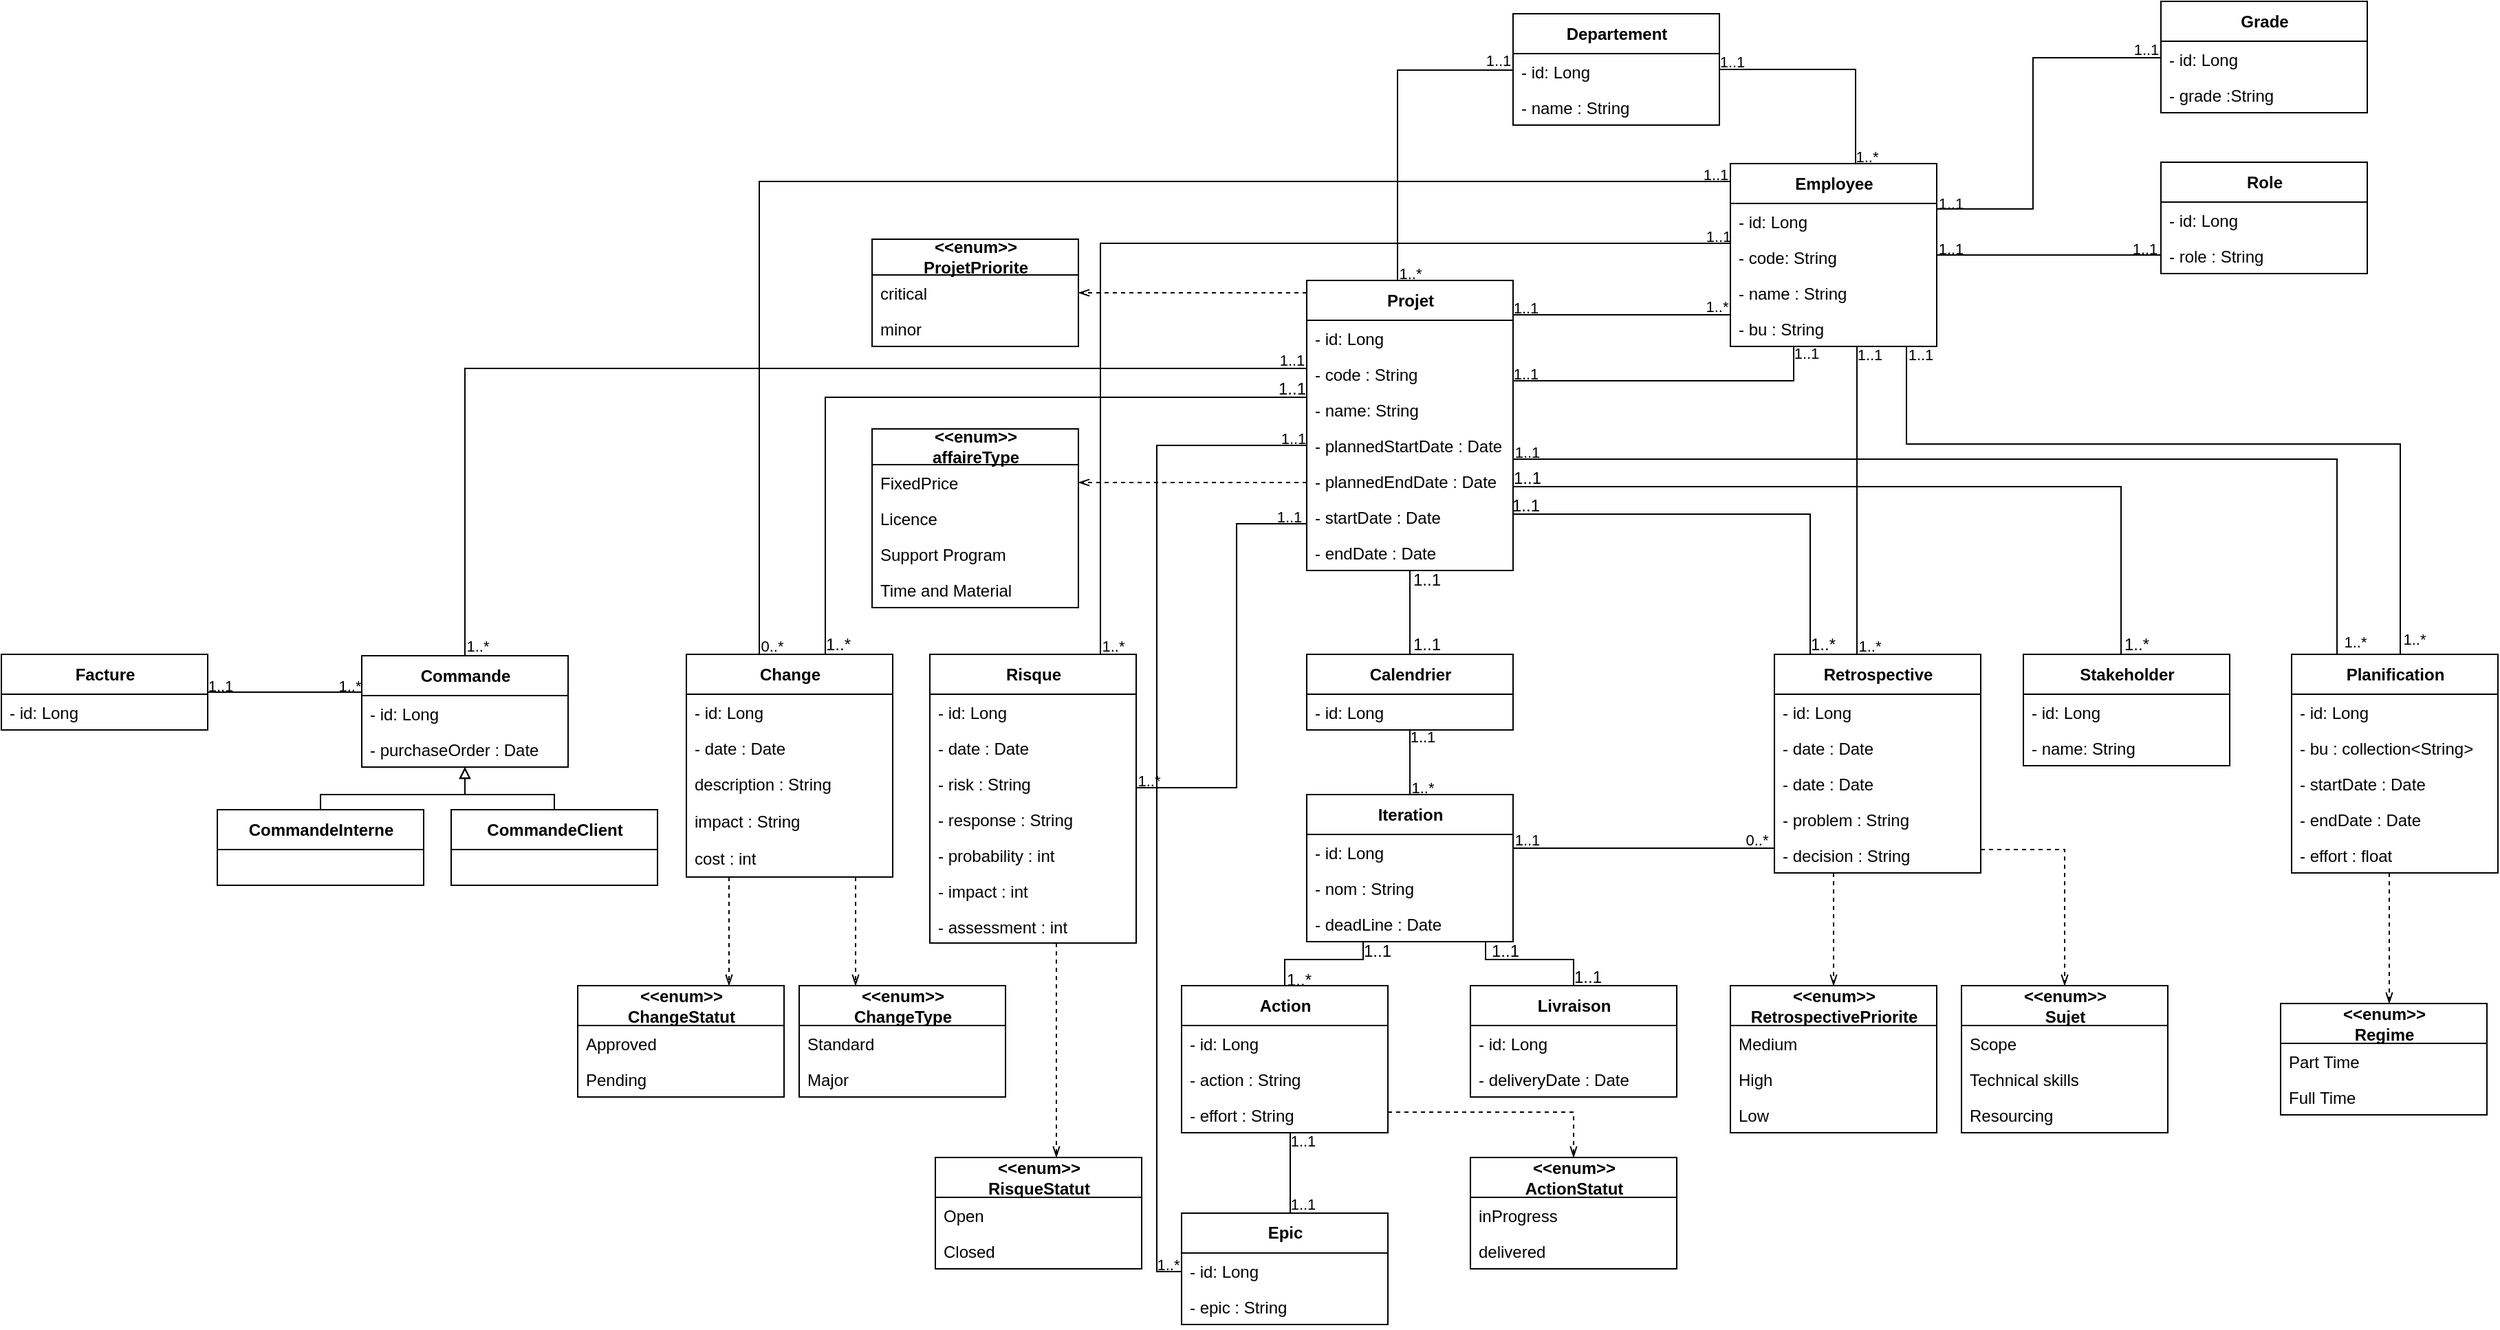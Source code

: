 <mxfile version="17.2.1" type="github">
  <diagram id="tf5nVhcplgvDCRmUaLse" name="Page-1">
    <mxGraphModel dx="1620" dy="1637" grid="0" gridSize="10" guides="1" tooltips="1" connect="1" arrows="1" fold="1" page="1" pageScale="1" pageWidth="827" pageHeight="1169" math="0" shadow="0">
      <root>
        <mxCell id="0" />
        <mxCell id="1" parent="0" />
        <mxCell id="Lr7fWx6m4Q7cgu5vA2JN-1" style="rounded=0;orthogonalLoop=1;jettySize=auto;html=1;endArrow=openThin;endFill=0;edgeStyle=orthogonalEdgeStyle;dashed=1;" parent="1" source="Lr7fWx6m4Q7cgu5vA2JN-9" target="Lr7fWx6m4Q7cgu5vA2JN-84" edge="1">
          <mxGeometry relative="1" as="geometry">
            <Array as="points">
              <mxPoint x="269" y="61" />
              <mxPoint x="269" y="61" />
            </Array>
            <mxPoint x="306" y="83.5" as="sourcePoint" />
            <mxPoint x="132" y="-13.0" as="targetPoint" />
          </mxGeometry>
        </mxCell>
        <mxCell id="Lr7fWx6m4Q7cgu5vA2JN-2" style="rounded=0;orthogonalLoop=1;jettySize=auto;html=1;endArrow=openThin;endFill=0;edgeStyle=orthogonalEdgeStyle;dashed=1;" parent="1" source="Lr7fWx6m4Q7cgu5vA2JN-9" target="Lr7fWx6m4Q7cgu5vA2JN-87" edge="1">
          <mxGeometry relative="1" as="geometry">
            <Array as="points">
              <mxPoint x="273" y="199" />
              <mxPoint x="273" y="199" />
            </Array>
          </mxGeometry>
        </mxCell>
        <mxCell id="Lr7fWx6m4Q7cgu5vA2JN-3" style="edgeStyle=orthogonalEdgeStyle;rounded=0;orthogonalLoop=1;jettySize=auto;html=1;endArrow=none;endFill=0;" parent="1" source="Lr7fWx6m4Q7cgu5vA2JN-9" target="Lr7fWx6m4Q7cgu5vA2JN-154" edge="1">
          <mxGeometry relative="1" as="geometry">
            <Array as="points">
              <mxPoint x="-306" y="116" />
            </Array>
          </mxGeometry>
        </mxCell>
        <mxCell id="Lr7fWx6m4Q7cgu5vA2JN-4" value="1..1" style="edgeLabel;html=1;align=center;verticalAlign=middle;resizable=0;points=[];labelBackgroundColor=none;" parent="Lr7fWx6m4Q7cgu5vA2JN-3" vertex="1" connectable="0">
          <mxGeometry x="-0.945" relative="1" as="geometry">
            <mxPoint x="11" y="-6" as="offset" />
          </mxGeometry>
        </mxCell>
        <mxCell id="Lr7fWx6m4Q7cgu5vA2JN-5" value="1..*" style="edgeLabel;html=1;align=center;verticalAlign=middle;resizable=0;points=[];labelBackgroundColor=none;" parent="Lr7fWx6m4Q7cgu5vA2JN-3" vertex="1" connectable="0">
          <mxGeometry x="0.936" relative="1" as="geometry">
            <mxPoint x="9" y="19" as="offset" />
          </mxGeometry>
        </mxCell>
        <mxCell id="Lr7fWx6m4Q7cgu5vA2JN-6" value="" style="edgeStyle=orthogonalEdgeStyle;rounded=0;orthogonalLoop=1;jettySize=auto;html=1;endArrow=none;endFill=0;" parent="1" source="Lr7fWx6m4Q7cgu5vA2JN-9" target="Lr7fWx6m4Q7cgu5vA2JN-20" edge="1">
          <mxGeometry relative="1" as="geometry">
            <Array as="points">
              <mxPoint x="372" y="-101" />
            </Array>
          </mxGeometry>
        </mxCell>
        <mxCell id="Lr7fWx6m4Q7cgu5vA2JN-7" value="1..*" style="edgeLabel;html=1;align=center;verticalAlign=middle;resizable=0;points=[];labelBackgroundColor=none;" parent="Lr7fWx6m4Q7cgu5vA2JN-6" vertex="1" connectable="0">
          <mxGeometry x="-0.864" y="2" relative="1" as="geometry">
            <mxPoint x="11" y="11" as="offset" />
          </mxGeometry>
        </mxCell>
        <mxCell id="Lr7fWx6m4Q7cgu5vA2JN-8" value="1..1" style="edgeLabel;html=1;align=center;verticalAlign=middle;resizable=0;points=[];labelBackgroundColor=none;" parent="Lr7fWx6m4Q7cgu5vA2JN-6" vertex="1" connectable="0">
          <mxGeometry x="0.913" y="1" relative="1" as="geometry">
            <mxPoint x="-1" y="-6" as="offset" />
          </mxGeometry>
        </mxCell>
        <mxCell id="Lr7fWx6m4Q7cgu5vA2JN-9" value="Projet" style="swimlane;fontStyle=1;align=center;verticalAlign=middle;childLayout=stackLayout;horizontal=1;startSize=29;horizontalStack=0;resizeParent=1;resizeParentMax=0;resizeLast=0;collapsible=0;marginBottom=0;html=1;fontSize=12;labelPosition=center;verticalLabelPosition=middle;container=0;strokeColor=default;swimlaneLine=1;rounded=0;shadow=0;glass=0;sketch=0;perimeterSpacing=0;" parent="1" vertex="1">
          <mxGeometry x="306" y="52" width="150" height="211" as="geometry" />
        </mxCell>
        <mxCell id="Lr7fWx6m4Q7cgu5vA2JN-10" value="- id: Long" style="text;strokeColor=none;fillColor=none;align=left;verticalAlign=top;spacingLeft=4;spacingRight=4;overflow=hidden;rotatable=0;points=[[0,0.5],[1,0.5]];portConstraint=eastwest;container=0;" parent="Lr7fWx6m4Q7cgu5vA2JN-9" vertex="1">
          <mxGeometry y="29" width="150" height="26" as="geometry" />
        </mxCell>
        <mxCell id="Lr7fWx6m4Q7cgu5vA2JN-11" value="- code : String" style="text;strokeColor=none;fillColor=none;align=left;verticalAlign=top;spacingLeft=4;spacingRight=4;overflow=hidden;rotatable=0;points=[[0,0.5],[1,0.5]];portConstraint=eastwest;container=0;" parent="Lr7fWx6m4Q7cgu5vA2JN-9" vertex="1">
          <mxGeometry y="55" width="150" height="26" as="geometry" />
        </mxCell>
        <mxCell id="Lr7fWx6m4Q7cgu5vA2JN-12" value="- name: String" style="text;strokeColor=none;fillColor=none;align=left;verticalAlign=top;spacingLeft=4;spacingRight=4;overflow=hidden;rotatable=0;points=[[0,0.5],[1,0.5]];portConstraint=eastwest;container=0;" parent="Lr7fWx6m4Q7cgu5vA2JN-9" vertex="1">
          <mxGeometry y="81" width="150" height="26" as="geometry" />
        </mxCell>
        <mxCell id="Lr7fWx6m4Q7cgu5vA2JN-13" value="- plannedStartDate : Date" style="text;strokeColor=none;fillColor=none;align=left;verticalAlign=top;spacingLeft=4;spacingRight=4;overflow=hidden;rotatable=0;points=[[0,0.5],[1,0.5]];portConstraint=eastwest;container=0;" parent="Lr7fWx6m4Q7cgu5vA2JN-9" vertex="1">
          <mxGeometry y="107" width="150" height="26" as="geometry" />
        </mxCell>
        <mxCell id="Lr7fWx6m4Q7cgu5vA2JN-14" value="- plannedEndDate : Date" style="text;strokeColor=none;fillColor=none;align=left;verticalAlign=top;spacingLeft=4;spacingRight=4;overflow=hidden;rotatable=0;points=[[0,0.5],[1,0.5]];portConstraint=eastwest;container=0;" parent="Lr7fWx6m4Q7cgu5vA2JN-9" vertex="1">
          <mxGeometry y="133" width="150" height="26" as="geometry" />
        </mxCell>
        <mxCell id="Lr7fWx6m4Q7cgu5vA2JN-15" value="- startDate : Date" style="text;strokeColor=none;fillColor=none;align=left;verticalAlign=top;spacingLeft=4;spacingRight=4;overflow=hidden;rotatable=0;points=[[0,0.5],[1,0.5]];portConstraint=eastwest;container=0;" parent="Lr7fWx6m4Q7cgu5vA2JN-9" vertex="1">
          <mxGeometry y="159" width="150" height="26" as="geometry" />
        </mxCell>
        <mxCell id="Lr7fWx6m4Q7cgu5vA2JN-16" value="- endDate : Date" style="text;strokeColor=none;fillColor=none;align=left;verticalAlign=top;spacingLeft=4;spacingRight=4;overflow=hidden;rotatable=0;points=[[0,0.5],[1,0.5]];portConstraint=eastwest;container=0;" parent="Lr7fWx6m4Q7cgu5vA2JN-9" vertex="1">
          <mxGeometry y="185" width="150" height="26" as="geometry" />
        </mxCell>
        <mxCell id="Lr7fWx6m4Q7cgu5vA2JN-17" style="edgeStyle=orthogonalEdgeStyle;rounded=0;orthogonalLoop=1;jettySize=auto;html=1;endArrow=none;endFill=0;" parent="1" source="Lr7fWx6m4Q7cgu5vA2JN-20" target="Lr7fWx6m4Q7cgu5vA2JN-23" edge="1">
          <mxGeometry relative="1" as="geometry">
            <Array as="points">
              <mxPoint x="705" y="-101" />
            </Array>
          </mxGeometry>
        </mxCell>
        <mxCell id="Lr7fWx6m4Q7cgu5vA2JN-18" value="1..*" style="edgeLabel;html=1;align=center;verticalAlign=middle;resizable=0;points=[];labelBackgroundColor=none;" parent="Lr7fWx6m4Q7cgu5vA2JN-17" vertex="1" connectable="0">
          <mxGeometry x="0.982" y="-1" relative="1" as="geometry">
            <mxPoint x="9" y="-4" as="offset" />
          </mxGeometry>
        </mxCell>
        <mxCell id="Lr7fWx6m4Q7cgu5vA2JN-19" value="1..1" style="edgeLabel;html=1;align=center;verticalAlign=middle;resizable=0;points=[];labelBackgroundColor=none;" parent="Lr7fWx6m4Q7cgu5vA2JN-17" vertex="1" connectable="0">
          <mxGeometry x="-0.986" relative="1" as="geometry">
            <mxPoint x="8" y="-6" as="offset" />
          </mxGeometry>
        </mxCell>
        <mxCell id="Lr7fWx6m4Q7cgu5vA2JN-20" value="Departement" style="swimlane;fontStyle=1;align=center;verticalAlign=middle;childLayout=stackLayout;horizontal=1;startSize=29;horizontalStack=0;resizeParent=1;resizeParentMax=0;resizeLast=0;collapsible=0;marginBottom=0;html=1;fontSize=12;labelPosition=center;verticalLabelPosition=middle;container=0;" parent="1" vertex="1">
          <mxGeometry x="456" y="-142" width="150" height="81" as="geometry" />
        </mxCell>
        <mxCell id="Lr7fWx6m4Q7cgu5vA2JN-21" value="- id: Long" style="text;strokeColor=none;fillColor=none;align=left;verticalAlign=top;spacingLeft=4;spacingRight=4;overflow=hidden;rotatable=0;points=[[0,0.5],[1,0.5]];portConstraint=eastwest;container=0;" parent="Lr7fWx6m4Q7cgu5vA2JN-20" vertex="1">
          <mxGeometry y="29" width="150" height="26" as="geometry" />
        </mxCell>
        <mxCell id="Lr7fWx6m4Q7cgu5vA2JN-22" value="- name : String" style="text;strokeColor=none;fillColor=none;align=left;verticalAlign=top;spacingLeft=4;spacingRight=4;overflow=hidden;rotatable=0;points=[[0,0.5],[1,0.5]];portConstraint=eastwest;container=0;" parent="Lr7fWx6m4Q7cgu5vA2JN-20" vertex="1">
          <mxGeometry y="55" width="150" height="26" as="geometry" />
        </mxCell>
        <mxCell id="Lr7fWx6m4Q7cgu5vA2JN-23" value="Employee" style="swimlane;fontStyle=1;align=center;verticalAlign=middle;childLayout=stackLayout;horizontal=1;startSize=29;horizontalStack=0;resizeParent=1;resizeParentMax=0;resizeLast=0;collapsible=0;marginBottom=0;html=1;fontSize=12;labelPosition=center;verticalLabelPosition=middle;container=0;" parent="1" vertex="1">
          <mxGeometry x="614" y="-33" width="150" height="133" as="geometry" />
        </mxCell>
        <mxCell id="Lr7fWx6m4Q7cgu5vA2JN-24" value="- id: Long" style="text;strokeColor=none;fillColor=none;align=left;verticalAlign=top;spacingLeft=4;spacingRight=4;overflow=hidden;rotatable=0;points=[[0,0.5],[1,0.5]];portConstraint=eastwest;container=0;" parent="Lr7fWx6m4Q7cgu5vA2JN-23" vertex="1">
          <mxGeometry y="29" width="150" height="26" as="geometry" />
        </mxCell>
        <mxCell id="Lr7fWx6m4Q7cgu5vA2JN-25" value="- code: String" style="text;strokeColor=none;fillColor=none;align=left;verticalAlign=top;spacingLeft=4;spacingRight=4;overflow=hidden;rotatable=0;points=[[0,0.5],[1,0.5]];portConstraint=eastwest;container=0;" parent="Lr7fWx6m4Q7cgu5vA2JN-23" vertex="1">
          <mxGeometry y="55" width="150" height="26" as="geometry" />
        </mxCell>
        <mxCell id="Lr7fWx6m4Q7cgu5vA2JN-26" value="- name : String" style="text;strokeColor=none;fillColor=none;align=left;verticalAlign=top;spacingLeft=4;spacingRight=4;overflow=hidden;rotatable=0;points=[[0,0.5],[1,0.5]];portConstraint=eastwest;container=0;" parent="Lr7fWx6m4Q7cgu5vA2JN-23" vertex="1">
          <mxGeometry y="81" width="150" height="26" as="geometry" />
        </mxCell>
        <mxCell id="Lr7fWx6m4Q7cgu5vA2JN-27" value="- bu : String" style="text;strokeColor=none;fillColor=none;align=left;verticalAlign=top;spacingLeft=4;spacingRight=4;overflow=hidden;rotatable=0;points=[[0,0.5],[1,0.5]];portConstraint=eastwest;container=0;" parent="Lr7fWx6m4Q7cgu5vA2JN-23" vertex="1">
          <mxGeometry y="107" width="150" height="26" as="geometry" />
        </mxCell>
        <mxCell id="Lr7fWx6m4Q7cgu5vA2JN-28" style="edgeStyle=orthogonalEdgeStyle;shape=connector;rounded=0;orthogonalLoop=1;jettySize=auto;html=1;labelBackgroundColor=default;fontFamily=Helvetica;fontSize=12;fontColor=default;endArrow=none;endFill=0;strokeColor=default;align=center;labelPosition=center;verticalLabelPosition=middle;verticalAlign=middle;" parent="1" source="Lr7fWx6m4Q7cgu5vA2JN-172" target="Lr7fWx6m4Q7cgu5vA2JN-9" edge="1">
          <mxGeometry relative="1" as="geometry" />
        </mxCell>
        <mxCell id="Lr7fWx6m4Q7cgu5vA2JN-29" value="1..1" style="edgeLabel;html=1;align=center;verticalAlign=middle;resizable=0;points=[];fontSize=12;fontFamily=Helvetica;fontColor=default;labelPosition=center;verticalLabelPosition=middle;labelBackgroundColor=none;container=0;" parent="Lr7fWx6m4Q7cgu5vA2JN-28" vertex="1" connectable="0">
          <mxGeometry x="0.78" y="-2" relative="1" as="geometry">
            <mxPoint x="10" as="offset" />
          </mxGeometry>
        </mxCell>
        <mxCell id="Lr7fWx6m4Q7cgu5vA2JN-30" value="1..1" style="edgeLabel;html=1;align=center;verticalAlign=middle;resizable=0;points=[];fontSize=12;fontFamily=Helvetica;fontColor=default;labelPosition=center;verticalLabelPosition=middle;labelBackgroundColor=none;container=0;" parent="Lr7fWx6m4Q7cgu5vA2JN-28" vertex="1" connectable="0">
          <mxGeometry x="-0.685" relative="1" as="geometry">
            <mxPoint x="12" y="2" as="offset" />
          </mxGeometry>
        </mxCell>
        <mxCell id="Lr7fWx6m4Q7cgu5vA2JN-31" style="rounded=0;orthogonalLoop=1;jettySize=auto;html=1;endArrow=none;endFill=0;edgeStyle=orthogonalEdgeStyle;" parent="1" source="Lr7fWx6m4Q7cgu5vA2JN-175" target="Lr7fWx6m4Q7cgu5vA2JN-23" edge="1">
          <mxGeometry relative="1" as="geometry">
            <mxPoint x="602" y="829.98" as="targetPoint" />
            <mxPoint x="445" y="568.48" as="sourcePoint" />
            <Array as="points">
              <mxPoint x="156" y="25" />
            </Array>
          </mxGeometry>
        </mxCell>
        <mxCell id="Lr7fWx6m4Q7cgu5vA2JN-32" value="1..1" style="edgeLabel;html=1;align=center;verticalAlign=middle;resizable=0;points=[];labelBackgroundColor=none;container=0;" parent="Lr7fWx6m4Q7cgu5vA2JN-31" vertex="1" connectable="0">
          <mxGeometry x="0.952" relative="1" as="geometry">
            <mxPoint x="9" y="-5" as="offset" />
          </mxGeometry>
        </mxCell>
        <mxCell id="Lr7fWx6m4Q7cgu5vA2JN-33" value="1..*" style="edgeLabel;html=1;align=center;verticalAlign=middle;resizable=0;points=[];labelBackgroundColor=none;container=0;" parent="Lr7fWx6m4Q7cgu5vA2JN-31" vertex="1" connectable="0">
          <mxGeometry x="-0.987" y="1" relative="1" as="geometry">
            <mxPoint x="10" y="-1" as="offset" />
          </mxGeometry>
        </mxCell>
        <mxCell id="Lr7fWx6m4Q7cgu5vA2JN-34" style="shape=connector;rounded=0;orthogonalLoop=1;jettySize=auto;html=1;labelBackgroundColor=default;fontFamily=Helvetica;fontSize=12;fontColor=default;endArrow=none;endFill=0;strokeColor=default;align=center;labelPosition=center;verticalLabelPosition=middle;verticalAlign=middle;edgeStyle=orthogonalEdgeStyle;" parent="1" source="Lr7fWx6m4Q7cgu5vA2JN-39" target="Lr7fWx6m4Q7cgu5vA2JN-9" edge="1">
          <mxGeometry relative="1" as="geometry">
            <Array as="points">
              <mxPoint x="-44" y="137" />
            </Array>
          </mxGeometry>
        </mxCell>
        <mxCell id="Lr7fWx6m4Q7cgu5vA2JN-35" value="1..1" style="edgeLabel;html=1;align=center;verticalAlign=middle;resizable=0;points=[];fontSize=12;fontFamily=Helvetica;fontColor=default;labelPosition=center;verticalLabelPosition=middle;labelBackgroundColor=none;container=0;" parent="Lr7fWx6m4Q7cgu5vA2JN-34" vertex="1" connectable="0">
          <mxGeometry x="0.909" y="-1" relative="1" as="geometry">
            <mxPoint x="13" y="-7" as="offset" />
          </mxGeometry>
        </mxCell>
        <mxCell id="Lr7fWx6m4Q7cgu5vA2JN-36" value="1..*" style="edgeLabel;html=1;align=center;verticalAlign=middle;resizable=0;points=[];fontSize=12;fontFamily=Helvetica;fontColor=default;labelPosition=center;verticalLabelPosition=middle;labelBackgroundColor=none;container=0;" parent="Lr7fWx6m4Q7cgu5vA2JN-34" vertex="1" connectable="0">
          <mxGeometry x="-0.963" y="-1" relative="1" as="geometry">
            <mxPoint x="8" y="3" as="offset" />
          </mxGeometry>
        </mxCell>
        <mxCell id="Lr7fWx6m4Q7cgu5vA2JN-37" style="rounded=0;orthogonalLoop=1;jettySize=auto;html=1;endArrow=openThin;endFill=0;edgeStyle=orthogonalEdgeStyle;dashed=1;" parent="1" source="Lr7fWx6m4Q7cgu5vA2JN-39" target="Lr7fWx6m4Q7cgu5vA2JN-111" edge="1">
          <mxGeometry relative="1" as="geometry">
            <Array as="points">
              <mxPoint x="-22" y="549" />
              <mxPoint x="-22" y="549" />
            </Array>
          </mxGeometry>
        </mxCell>
        <mxCell id="Lr7fWx6m4Q7cgu5vA2JN-38" style="rounded=0;orthogonalLoop=1;jettySize=auto;html=1;endArrow=openThin;endFill=0;edgeStyle=orthogonalEdgeStyle;dashed=1;" parent="1" source="Lr7fWx6m4Q7cgu5vA2JN-39" target="Lr7fWx6m4Q7cgu5vA2JN-114" edge="1">
          <mxGeometry relative="1" as="geometry">
            <Array as="points">
              <mxPoint x="-114" y="524" />
              <mxPoint x="-114" y="524" />
            </Array>
          </mxGeometry>
        </mxCell>
        <mxCell id="Lr7fWx6m4Q7cgu5vA2JN-39" value="&lt;span style=&quot;font-size: 12px&quot;&gt;Change&lt;/span&gt;" style="swimlane;fontStyle=1;align=center;verticalAlign=middle;childLayout=stackLayout;horizontal=1;startSize=29;horizontalStack=0;resizeParent=1;resizeParentMax=0;resizeLast=0;collapsible=0;marginBottom=0;html=1;shadow=0;fontSize=12;labelPosition=center;verticalLabelPosition=middle;container=0;" parent="1" vertex="1">
          <mxGeometry x="-145" y="324" width="150" height="162" as="geometry" />
        </mxCell>
        <mxCell id="Lr7fWx6m4Q7cgu5vA2JN-40" value="- id: Long" style="text;strokeColor=none;fillColor=none;align=left;verticalAlign=top;spacingLeft=4;spacingRight=4;overflow=hidden;rotatable=0;points=[[0,0.5],[1,0.5]];portConstraint=eastwest;container=0;" parent="Lr7fWx6m4Q7cgu5vA2JN-39" vertex="1">
          <mxGeometry y="29" width="150" height="26" as="geometry" />
        </mxCell>
        <mxCell id="Lr7fWx6m4Q7cgu5vA2JN-41" value="- date : Date" style="text;strokeColor=none;fillColor=none;align=left;verticalAlign=top;spacingLeft=4;spacingRight=4;overflow=hidden;rotatable=0;points=[[0,0.5],[1,0.5]];portConstraint=eastwest;container=0;" parent="Lr7fWx6m4Q7cgu5vA2JN-39" vertex="1">
          <mxGeometry y="55" width="150" height="26" as="geometry" />
        </mxCell>
        <mxCell id="Lr7fWx6m4Q7cgu5vA2JN-42" value="description : String " style="text;strokeColor=none;fillColor=none;align=left;verticalAlign=top;spacingLeft=4;spacingRight=4;overflow=hidden;rotatable=0;points=[[0,0.5],[1,0.5]];portConstraint=eastwest;container=0;" parent="Lr7fWx6m4Q7cgu5vA2JN-39" vertex="1">
          <mxGeometry y="81" width="150" height="27" as="geometry" />
        </mxCell>
        <mxCell id="Lr7fWx6m4Q7cgu5vA2JN-43" value="impact : String" style="text;strokeColor=none;fillColor=none;align=left;verticalAlign=top;spacingLeft=4;spacingRight=4;overflow=hidden;rotatable=0;points=[[0,0.5],[1,0.5]];portConstraint=eastwest;container=0;" parent="Lr7fWx6m4Q7cgu5vA2JN-39" vertex="1">
          <mxGeometry y="108" width="150" height="27" as="geometry" />
        </mxCell>
        <mxCell id="Lr7fWx6m4Q7cgu5vA2JN-44" value="cost : int" style="text;strokeColor=none;fillColor=none;align=left;verticalAlign=top;spacingLeft=4;spacingRight=4;overflow=hidden;rotatable=0;points=[[0,0.5],[1,0.5]];portConstraint=eastwest;container=0;" parent="Lr7fWx6m4Q7cgu5vA2JN-39" vertex="1">
          <mxGeometry y="135" width="150" height="27" as="geometry" />
        </mxCell>
        <mxCell id="Lr7fWx6m4Q7cgu5vA2JN-45" style="shape=connector;rounded=0;orthogonalLoop=1;jettySize=auto;html=1;labelBackgroundColor=default;fontFamily=Helvetica;fontSize=12;fontColor=default;endArrow=none;endFill=0;strokeColor=default;align=center;labelPosition=center;verticalLabelPosition=middle;verticalAlign=middle;edgeStyle=orthogonalEdgeStyle;" parent="1" source="Lr7fWx6m4Q7cgu5vA2JN-52" target="Lr7fWx6m4Q7cgu5vA2JN-9" edge="1">
          <mxGeometry relative="1" as="geometry">
            <Array as="points">
              <mxPoint x="672" y="222" />
            </Array>
            <mxPoint x="544" y="258" as="targetPoint" />
          </mxGeometry>
        </mxCell>
        <mxCell id="Lr7fWx6m4Q7cgu5vA2JN-46" value="1..*" style="edgeLabel;html=1;align=center;verticalAlign=middle;resizable=0;points=[];fontSize=12;fontFamily=Helvetica;fontColor=default;labelPosition=center;verticalLabelPosition=middle;labelBackgroundColor=none;container=0;" parent="Lr7fWx6m4Q7cgu5vA2JN-45" vertex="1" connectable="0">
          <mxGeometry x="-0.908" relative="1" as="geometry">
            <mxPoint x="9" y="7" as="offset" />
          </mxGeometry>
        </mxCell>
        <mxCell id="Lr7fWx6m4Q7cgu5vA2JN-47" value="1..1" style="edgeLabel;html=1;align=center;verticalAlign=middle;resizable=0;points=[];fontSize=12;fontFamily=Helvetica;fontColor=default;labelPosition=center;verticalLabelPosition=middle;labelBackgroundColor=none;container=0;" parent="Lr7fWx6m4Q7cgu5vA2JN-45" vertex="1" connectable="0">
          <mxGeometry x="0.942" y="1" relative="1" as="geometry">
            <mxPoint y="-7" as="offset" />
          </mxGeometry>
        </mxCell>
        <mxCell id="Lr7fWx6m4Q7cgu5vA2JN-48" style="rounded=0;orthogonalLoop=1;jettySize=auto;html=1;endArrow=none;endFill=0;edgeStyle=orthogonalEdgeStyle;" parent="1" source="Lr7fWx6m4Q7cgu5vA2JN-52" target="Lr7fWx6m4Q7cgu5vA2JN-183" edge="1">
          <mxGeometry relative="1" as="geometry">
            <Array as="points">
              <mxPoint x="517" y="465" />
              <mxPoint x="517" y="465" />
            </Array>
          </mxGeometry>
        </mxCell>
        <mxCell id="Lr7fWx6m4Q7cgu5vA2JN-49" value="0..*" style="edgeLabel;html=1;align=center;verticalAlign=middle;resizable=0;points=[];labelBackgroundColor=none;container=0;" parent="Lr7fWx6m4Q7cgu5vA2JN-48" vertex="1" connectable="0">
          <mxGeometry x="-0.809" y="-1" relative="1" as="geometry">
            <mxPoint x="5" y="-5" as="offset" />
          </mxGeometry>
        </mxCell>
        <mxCell id="Lr7fWx6m4Q7cgu5vA2JN-50" value="1..1" style="edgeLabel;html=1;align=center;verticalAlign=middle;resizable=0;points=[];labelBackgroundColor=none;container=0;" parent="Lr7fWx6m4Q7cgu5vA2JN-48" vertex="1" connectable="0">
          <mxGeometry x="0.905" relative="1" as="geometry">
            <mxPoint x="1" y="-6" as="offset" />
          </mxGeometry>
        </mxCell>
        <mxCell id="Lr7fWx6m4Q7cgu5vA2JN-51" style="rounded=0;orthogonalLoop=1;jettySize=auto;html=1;endArrow=openThin;endFill=0;edgeStyle=orthogonalEdgeStyle;dashed=1;" parent="1" source="Lr7fWx6m4Q7cgu5vA2JN-52" target="Lr7fWx6m4Q7cgu5vA2JN-101" edge="1">
          <mxGeometry relative="1" as="geometry">
            <mxPoint x="817" y="264" as="targetPoint" />
            <Array as="points">
              <mxPoint x="689" y="514" />
              <mxPoint x="689" y="514" />
            </Array>
          </mxGeometry>
        </mxCell>
        <mxCell id="Lr7fWx6m4Q7cgu5vA2JN-52" value="&lt;span style=&quot;font-size: 12px&quot;&gt;Retrospective&lt;/span&gt;" style="swimlane;fontStyle=1;align=center;verticalAlign=middle;childLayout=stackLayout;horizontal=1;startSize=29;horizontalStack=0;resizeParent=1;resizeParentMax=0;resizeLast=0;collapsible=0;marginBottom=0;html=1;shadow=0;fontSize=12;labelPosition=center;verticalLabelPosition=middle;container=0;" parent="1" vertex="1">
          <mxGeometry x="646" y="324" width="150" height="159" as="geometry" />
        </mxCell>
        <mxCell id="Lr7fWx6m4Q7cgu5vA2JN-53" value="- id: Long" style="text;strokeColor=none;fillColor=none;align=left;verticalAlign=top;spacingLeft=4;spacingRight=4;overflow=hidden;rotatable=0;points=[[0,0.5],[1,0.5]];portConstraint=eastwest;container=0;" parent="Lr7fWx6m4Q7cgu5vA2JN-52" vertex="1">
          <mxGeometry y="29" width="150" height="26" as="geometry" />
        </mxCell>
        <mxCell id="Lr7fWx6m4Q7cgu5vA2JN-54" value="- date : Date" style="text;strokeColor=none;fillColor=none;align=left;verticalAlign=top;spacingLeft=4;spacingRight=4;overflow=hidden;rotatable=0;points=[[0,0.5],[1,0.5]];portConstraint=eastwest;container=0;" parent="Lr7fWx6m4Q7cgu5vA2JN-52" vertex="1">
          <mxGeometry y="55" width="150" height="26" as="geometry" />
        </mxCell>
        <mxCell id="Lr7fWx6m4Q7cgu5vA2JN-55" value="- date : Date" style="text;strokeColor=none;fillColor=none;align=left;verticalAlign=top;spacingLeft=4;spacingRight=4;overflow=hidden;rotatable=0;points=[[0,0.5],[1,0.5]];portConstraint=eastwest;container=0;" parent="Lr7fWx6m4Q7cgu5vA2JN-52" vertex="1">
          <mxGeometry y="81" width="150" height="26" as="geometry" />
        </mxCell>
        <mxCell id="Lr7fWx6m4Q7cgu5vA2JN-56" value="- problem : String" style="text;strokeColor=none;fillColor=none;align=left;verticalAlign=top;spacingLeft=4;spacingRight=4;overflow=hidden;rotatable=0;points=[[0,0.5],[1,0.5]];portConstraint=eastwest;container=0;" parent="Lr7fWx6m4Q7cgu5vA2JN-52" vertex="1">
          <mxGeometry y="107" width="150" height="26" as="geometry" />
        </mxCell>
        <mxCell id="Lr7fWx6m4Q7cgu5vA2JN-57" value="- decision : String" style="text;strokeColor=none;fillColor=none;align=left;verticalAlign=top;spacingLeft=4;spacingRight=4;overflow=hidden;rotatable=0;points=[[0,0.5],[1,0.5]];portConstraint=eastwest;container=0;" parent="Lr7fWx6m4Q7cgu5vA2JN-52" vertex="1">
          <mxGeometry y="133" width="150" height="26" as="geometry" />
        </mxCell>
        <mxCell id="Lr7fWx6m4Q7cgu5vA2JN-58" value="" style="edgeStyle=orthogonalEdgeStyle;rounded=0;orthogonalLoop=1;jettySize=auto;html=1;endArrow=none;endFill=0;" parent="1" source="Lr7fWx6m4Q7cgu5vA2JN-61" target="Lr7fWx6m4Q7cgu5vA2JN-154" edge="1">
          <mxGeometry relative="1" as="geometry">
            <Array as="points">
              <mxPoint x="-446" y="352" />
              <mxPoint x="-446" y="352" />
            </Array>
          </mxGeometry>
        </mxCell>
        <mxCell id="Lr7fWx6m4Q7cgu5vA2JN-59" value="1..*" style="edgeLabel;html=1;align=center;verticalAlign=middle;resizable=0;points=[];labelBackgroundColor=none;" parent="Lr7fWx6m4Q7cgu5vA2JN-58" vertex="1" connectable="0">
          <mxGeometry x="0.686" relative="1" as="geometry">
            <mxPoint x="8" y="-5" as="offset" />
          </mxGeometry>
        </mxCell>
        <mxCell id="Lr7fWx6m4Q7cgu5vA2JN-60" value="1..1" style="edgeLabel;html=1;align=center;verticalAlign=middle;resizable=0;points=[];labelBackgroundColor=none;" parent="Lr7fWx6m4Q7cgu5vA2JN-58" vertex="1" connectable="0">
          <mxGeometry x="-0.824" relative="1" as="geometry">
            <mxPoint x="-1" y="-5" as="offset" />
          </mxGeometry>
        </mxCell>
        <mxCell id="Lr7fWx6m4Q7cgu5vA2JN-61" value="Facture" style="swimlane;fontStyle=1;align=center;verticalAlign=middle;childLayout=stackLayout;horizontal=1;startSize=29;horizontalStack=0;resizeParent=1;resizeParentMax=0;resizeLast=0;collapsible=0;marginBottom=0;html=1;fontSize=12;labelPosition=center;verticalLabelPosition=middle;container=0;" parent="1" vertex="1">
          <mxGeometry x="-643" y="324" width="150" height="55" as="geometry" />
        </mxCell>
        <mxCell id="Lr7fWx6m4Q7cgu5vA2JN-62" value="- id: Long" style="text;strokeColor=none;fillColor=none;align=left;verticalAlign=top;spacingLeft=4;spacingRight=4;overflow=hidden;rotatable=0;points=[[0,0.5],[1,0.5]];portConstraint=eastwest;container=0;" parent="Lr7fWx6m4Q7cgu5vA2JN-61" vertex="1">
          <mxGeometry y="29" width="150" height="26" as="geometry" />
        </mxCell>
        <mxCell id="Lr7fWx6m4Q7cgu5vA2JN-63" style="shape=connector;rounded=0;sketch=0;orthogonalLoop=1;jettySize=auto;html=1;shadow=0;labelBackgroundColor=default;fontFamily=Helvetica;fontSize=12;fontColor=default;startArrow=none;startFill=0;endArrow=none;endFill=0;strokeColor=default;edgeStyle=orthogonalEdgeStyle;" parent="1" source="Lr7fWx6m4Q7cgu5vA2JN-66" target="Lr7fWx6m4Q7cgu5vA2JN-9" edge="1">
          <mxGeometry relative="1" as="geometry">
            <mxPoint x="459" y="201.059" as="targetPoint" />
            <mxPoint x="905" y="323" as="sourcePoint" />
            <Array as="points">
              <mxPoint x="898" y="202" />
            </Array>
          </mxGeometry>
        </mxCell>
        <mxCell id="Lr7fWx6m4Q7cgu5vA2JN-64" value="1..1" style="edgeLabel;html=1;align=center;verticalAlign=middle;resizable=0;points=[];fontSize=12;fontFamily=Helvetica;fontColor=default;labelBackgroundColor=none;container=0;" parent="Lr7fWx6m4Q7cgu5vA2JN-63" vertex="1" connectable="0">
          <mxGeometry x="0.91" y="1" relative="1" as="geometry">
            <mxPoint x="-16" y="-7" as="offset" />
          </mxGeometry>
        </mxCell>
        <mxCell id="Lr7fWx6m4Q7cgu5vA2JN-65" value="1..*" style="edgeLabel;html=1;align=center;verticalAlign=middle;resizable=0;points=[];fontSize=12;fontFamily=Helvetica;fontColor=default;labelBackgroundColor=none;container=0;" parent="Lr7fWx6m4Q7cgu5vA2JN-63" vertex="1" connectable="0">
          <mxGeometry x="-0.503" y="-1" relative="1" as="geometry">
            <mxPoint x="29" y="116" as="offset" />
          </mxGeometry>
        </mxCell>
        <mxCell id="Lr7fWx6m4Q7cgu5vA2JN-66" value="Stakeholder" style="swimlane;fontStyle=1;align=center;verticalAlign=middle;childLayout=stackLayout;horizontal=1;startSize=29;horizontalStack=0;resizeParent=1;resizeParentMax=0;resizeLast=0;collapsible=0;marginBottom=0;html=1;shadow=0;fontSize=12;labelPosition=center;verticalLabelPosition=middle;container=0;" parent="1" vertex="1">
          <mxGeometry x="827" y="324" width="150" height="81" as="geometry" />
        </mxCell>
        <mxCell id="Lr7fWx6m4Q7cgu5vA2JN-67" value="- id: Long" style="text;strokeColor=none;fillColor=none;align=left;verticalAlign=top;spacingLeft=4;spacingRight=4;overflow=hidden;rotatable=0;points=[[0,0.5],[1,0.5]];portConstraint=eastwest;container=0;" parent="Lr7fWx6m4Q7cgu5vA2JN-66" vertex="1">
          <mxGeometry y="29" width="150" height="26" as="geometry" />
        </mxCell>
        <mxCell id="Lr7fWx6m4Q7cgu5vA2JN-68" value="- name: String" style="text;strokeColor=none;fillColor=none;align=left;verticalAlign=top;spacingLeft=4;spacingRight=4;overflow=hidden;rotatable=0;points=[[0,0.5],[1,0.5]];portConstraint=eastwest;container=0;" parent="Lr7fWx6m4Q7cgu5vA2JN-66" vertex="1">
          <mxGeometry y="55" width="150" height="26" as="geometry" />
        </mxCell>
        <mxCell id="Lr7fWx6m4Q7cgu5vA2JN-69" value="" style="rounded=0;orthogonalLoop=1;jettySize=auto;html=1;endArrow=none;endFill=0;edgeStyle=orthogonalEdgeStyle;" parent="1" source="Lr7fWx6m4Q7cgu5vA2JN-189" target="Lr7fWx6m4Q7cgu5vA2JN-75" edge="1">
          <mxGeometry relative="1" as="geometry">
            <Array as="points">
              <mxPoint x="294" y="700" />
              <mxPoint x="294" y="700" />
            </Array>
          </mxGeometry>
        </mxCell>
        <mxCell id="Lr7fWx6m4Q7cgu5vA2JN-70" value="1..1" style="edgeLabel;html=1;align=center;verticalAlign=middle;resizable=0;points=[];labelBackgroundColor=none;" parent="Lr7fWx6m4Q7cgu5vA2JN-69" vertex="1" connectable="0">
          <mxGeometry x="-0.724" y="1" relative="1" as="geometry">
            <mxPoint x="8" y="-2" as="offset" />
          </mxGeometry>
        </mxCell>
        <mxCell id="Lr7fWx6m4Q7cgu5vA2JN-71" value="1..1" style="edgeLabel;html=1;align=center;verticalAlign=middle;resizable=0;points=[];labelBackgroundColor=none;" parent="Lr7fWx6m4Q7cgu5vA2JN-69" vertex="1" connectable="0">
          <mxGeometry x="0.817" y="1" relative="1" as="geometry">
            <mxPoint x="8" y="-1" as="offset" />
          </mxGeometry>
        </mxCell>
        <mxCell id="Lr7fWx6m4Q7cgu5vA2JN-72" style="edgeStyle=orthogonalEdgeStyle;shape=connector;rounded=0;sketch=0;orthogonalLoop=1;jettySize=auto;html=1;shadow=0;labelBackgroundColor=default;fontFamily=Helvetica;fontSize=12;fontColor=default;startArrow=none;startFill=0;endArrow=none;endFill=0;strokeColor=default;jumpStyle=none;" parent="1" source="Lr7fWx6m4Q7cgu5vA2JN-183" target="Lr7fWx6m4Q7cgu5vA2JN-189" edge="1">
          <mxGeometry relative="1" as="geometry">
            <mxPoint x="651" y="540.461" as="targetPoint" />
            <mxPoint x="656" y="504" as="sourcePoint" />
            <Array as="points">
              <mxPoint x="347" y="546" />
              <mxPoint x="290" y="546" />
            </Array>
          </mxGeometry>
        </mxCell>
        <mxCell id="Lr7fWx6m4Q7cgu5vA2JN-73" value="1..*" style="edgeLabel;html=1;align=center;verticalAlign=middle;resizable=0;points=[];fontSize=12;fontFamily=Helvetica;fontColor=default;labelBackgroundColor=none;container=0;" parent="Lr7fWx6m4Q7cgu5vA2JN-72" vertex="1" connectable="0">
          <mxGeometry x="0.802" y="-1" relative="1" as="geometry">
            <mxPoint x="11" y="5" as="offset" />
          </mxGeometry>
        </mxCell>
        <mxCell id="Lr7fWx6m4Q7cgu5vA2JN-74" value="1..1" style="edgeLabel;html=1;align=center;verticalAlign=middle;resizable=0;points=[];fontSize=12;fontFamily=Helvetica;fontColor=default;labelBackgroundColor=none;container=0;" parent="Lr7fWx6m4Q7cgu5vA2JN-72" vertex="1" connectable="0">
          <mxGeometry x="-0.756" y="1" relative="1" as="geometry">
            <mxPoint x="9" y="-4" as="offset" />
          </mxGeometry>
        </mxCell>
        <mxCell id="Lr7fWx6m4Q7cgu5vA2JN-75" value="Epic" style="swimlane;fontStyle=1;align=center;verticalAlign=middle;childLayout=stackLayout;horizontal=1;startSize=29;horizontalStack=0;resizeParent=1;resizeParentMax=0;resizeLast=0;collapsible=0;marginBottom=0;html=1;fontSize=12;labelPosition=center;verticalLabelPosition=middle;container=0;" parent="1" vertex="1">
          <mxGeometry x="215" y="730.5" width="150" height="81" as="geometry" />
        </mxCell>
        <mxCell id="Lr7fWx6m4Q7cgu5vA2JN-76" value="- id: Long" style="text;strokeColor=none;fillColor=none;align=left;verticalAlign=top;spacingLeft=4;spacingRight=4;overflow=hidden;rotatable=0;points=[[0,0.5],[1,0.5]];portConstraint=eastwest;container=0;" parent="Lr7fWx6m4Q7cgu5vA2JN-75" vertex="1">
          <mxGeometry y="29" width="150" height="26" as="geometry" />
        </mxCell>
        <mxCell id="Lr7fWx6m4Q7cgu5vA2JN-77" value="- epic : String" style="text;strokeColor=none;fillColor=none;align=left;verticalAlign=top;spacingLeft=4;spacingRight=4;overflow=hidden;rotatable=0;points=[[0,0.5],[1,0.5]];portConstraint=eastwest;container=0;" parent="Lr7fWx6m4Q7cgu5vA2JN-75" vertex="1">
          <mxGeometry y="55" width="150" height="26" as="geometry" />
        </mxCell>
        <mxCell id="Lr7fWx6m4Q7cgu5vA2JN-78" style="shape=connector;rounded=0;sketch=0;jumpStyle=none;orthogonalLoop=1;jettySize=auto;html=1;shadow=0;labelBackgroundColor=default;fontFamily=Helvetica;fontSize=12;fontColor=default;startArrow=none;startFill=0;endArrow=none;endFill=0;strokeColor=default;edgeStyle=orthogonalEdgeStyle;" parent="1" source="Lr7fWx6m4Q7cgu5vA2JN-186" target="Lr7fWx6m4Q7cgu5vA2JN-183" edge="1">
          <mxGeometry relative="1" as="geometry">
            <Array as="points">
              <mxPoint x="500" y="546" />
              <mxPoint x="436" y="546" />
            </Array>
          </mxGeometry>
        </mxCell>
        <mxCell id="Lr7fWx6m4Q7cgu5vA2JN-79" value="1..1" style="edgeLabel;html=1;align=center;verticalAlign=middle;resizable=0;points=[];fontSize=12;fontFamily=Helvetica;fontColor=default;labelBackgroundColor=none;container=0;" parent="Lr7fWx6m4Q7cgu5vA2JN-78" vertex="1" connectable="0">
          <mxGeometry x="-0.649" relative="1" as="geometry">
            <mxPoint x="10" y="11" as="offset" />
          </mxGeometry>
        </mxCell>
        <mxCell id="Lr7fWx6m4Q7cgu5vA2JN-80" value="1..1" style="edgeLabel;html=1;align=center;verticalAlign=middle;resizable=0;points=[];fontSize=12;fontFamily=Helvetica;fontColor=default;labelBackgroundColor=none;container=0;" parent="Lr7fWx6m4Q7cgu5vA2JN-78" vertex="1" connectable="0">
          <mxGeometry x="0.66" relative="1" as="geometry">
            <mxPoint x="10" y="-6" as="offset" />
          </mxGeometry>
        </mxCell>
        <mxCell id="Lr7fWx6m4Q7cgu5vA2JN-84" value="&amp;lt;&amp;lt;enum&amp;gt;&amp;gt; &lt;br&gt;ProjetPriorite" style="swimlane;fontStyle=1;align=center;verticalAlign=middle;childLayout=stackLayout;horizontal=1;startSize=26;horizontalStack=0;resizeParent=1;resizeParentMax=0;resizeLast=0;collapsible=0;marginBottom=0;html=1;shadow=0;fontSize=12;labelPosition=center;verticalLabelPosition=middle;container=0;" parent="1" vertex="1">
          <mxGeometry x="-10" y="22" width="150" height="78" as="geometry" />
        </mxCell>
        <mxCell id="Lr7fWx6m4Q7cgu5vA2JN-85" value="critical" style="text;strokeColor=none;fillColor=none;align=left;verticalAlign=top;spacingLeft=4;spacingRight=4;overflow=hidden;rotatable=0;points=[[0,0.5],[1,0.5]];portConstraint=eastwest;container=0;" parent="Lr7fWx6m4Q7cgu5vA2JN-84" vertex="1">
          <mxGeometry y="26" width="150" height="26" as="geometry" />
        </mxCell>
        <mxCell id="Lr7fWx6m4Q7cgu5vA2JN-86" value="minor" style="text;strokeColor=none;fillColor=none;align=left;verticalAlign=top;spacingLeft=4;spacingRight=4;overflow=hidden;rotatable=0;points=[[0,0.5],[1,0.5]];portConstraint=eastwest;container=0;" parent="Lr7fWx6m4Q7cgu5vA2JN-84" vertex="1">
          <mxGeometry y="52" width="150" height="26" as="geometry" />
        </mxCell>
        <mxCell id="Lr7fWx6m4Q7cgu5vA2JN-87" value="&amp;lt;&amp;lt;enum&amp;gt;&amp;gt;&lt;br&gt;affaireType" style="swimlane;fontStyle=1;align=center;verticalAlign=middle;childLayout=stackLayout;horizontal=1;startSize=26;horizontalStack=0;resizeParent=1;resizeParentMax=0;resizeLast=0;collapsible=0;marginBottom=0;html=1;shadow=0;fontSize=12;labelPosition=center;verticalLabelPosition=middle;container=0;" parent="1" vertex="1">
          <mxGeometry x="-10" y="160" width="150" height="130" as="geometry" />
        </mxCell>
        <mxCell id="Lr7fWx6m4Q7cgu5vA2JN-88" value="FixedPrice" style="text;strokeColor=none;fillColor=none;align=left;verticalAlign=top;spacingLeft=4;spacingRight=4;overflow=hidden;rotatable=0;points=[[0,0.5],[1,0.5]];portConstraint=eastwest;container=0;" parent="Lr7fWx6m4Q7cgu5vA2JN-87" vertex="1">
          <mxGeometry y="26" width="150" height="26" as="geometry" />
        </mxCell>
        <mxCell id="omQzUl1VBEa_bk4vw8Nn-17" value="Licence" style="text;strokeColor=none;fillColor=none;align=left;verticalAlign=top;spacingLeft=4;spacingRight=4;overflow=hidden;rotatable=0;points=[[0,0.5],[1,0.5]];portConstraint=eastwest;container=0;" vertex="1" parent="Lr7fWx6m4Q7cgu5vA2JN-87">
          <mxGeometry y="52" width="150" height="26" as="geometry" />
        </mxCell>
        <mxCell id="Lr7fWx6m4Q7cgu5vA2JN-89" value="Support Program" style="text;strokeColor=none;fillColor=none;align=left;verticalAlign=top;spacingLeft=4;spacingRight=4;overflow=hidden;rotatable=0;points=[[0,0.5],[1,0.5]];portConstraint=eastwest;container=0;" parent="Lr7fWx6m4Q7cgu5vA2JN-87" vertex="1">
          <mxGeometry y="78" width="150" height="26" as="geometry" />
        </mxCell>
        <mxCell id="omQzUl1VBEa_bk4vw8Nn-18" value="Time and Material" style="text;strokeColor=none;fillColor=none;align=left;verticalAlign=top;spacingLeft=4;spacingRight=4;overflow=hidden;rotatable=0;points=[[0,0.5],[1,0.5]];portConstraint=eastwest;container=0;" vertex="1" parent="Lr7fWx6m4Q7cgu5vA2JN-87">
          <mxGeometry y="104" width="150" height="26" as="geometry" />
        </mxCell>
        <mxCell id="Lr7fWx6m4Q7cgu5vA2JN-93" value="&amp;lt;&amp;lt;enum&amp;gt;&amp;gt;&lt;br&gt;ActionStatut" style="swimlane;fontStyle=1;align=center;verticalAlign=middle;childLayout=stackLayout;horizontal=1;startSize=29;horizontalStack=0;resizeParent=1;resizeParentMax=0;resizeLast=0;collapsible=0;marginBottom=0;html=1;fontSize=12;labelPosition=center;verticalLabelPosition=middle;container=0;" parent="1" vertex="1">
          <mxGeometry x="425" y="690" width="150" height="81" as="geometry" />
        </mxCell>
        <mxCell id="Lr7fWx6m4Q7cgu5vA2JN-94" value="inProgress" style="text;strokeColor=none;fillColor=none;align=left;verticalAlign=top;spacingLeft=4;spacingRight=4;overflow=hidden;rotatable=0;points=[[0,0.5],[1,0.5]];portConstraint=eastwest;container=0;" parent="Lr7fWx6m4Q7cgu5vA2JN-93" vertex="1">
          <mxGeometry y="29" width="150" height="26" as="geometry" />
        </mxCell>
        <mxCell id="Lr7fWx6m4Q7cgu5vA2JN-95" value="delivered" style="text;strokeColor=none;fillColor=none;align=left;verticalAlign=top;spacingLeft=4;spacingRight=4;overflow=hidden;rotatable=0;points=[[0,0.5],[1,0.5]];portConstraint=eastwest;container=0;" parent="Lr7fWx6m4Q7cgu5vA2JN-93" vertex="1">
          <mxGeometry y="55" width="150" height="26" as="geometry" />
        </mxCell>
        <mxCell id="Lr7fWx6m4Q7cgu5vA2JN-96" value="&amp;lt;&amp;lt;enum&amp;gt;&amp;gt;&lt;br&gt;Sujet" style="swimlane;fontStyle=1;align=center;verticalAlign=middle;childLayout=stackLayout;horizontal=1;startSize=29;horizontalStack=0;resizeParent=1;resizeParentMax=0;resizeLast=0;collapsible=0;marginBottom=0;html=1;fontSize=12;labelPosition=center;verticalLabelPosition=middle;container=0;" parent="1" vertex="1">
          <mxGeometry x="782" y="565" width="150" height="107" as="geometry" />
        </mxCell>
        <mxCell id="Lr7fWx6m4Q7cgu5vA2JN-97" value="Scope&#xa;" style="text;strokeColor=none;fillColor=none;align=left;verticalAlign=top;spacingLeft=4;spacingRight=4;overflow=hidden;rotatable=0;points=[[0,0.5],[1,0.5]];portConstraint=eastwest;container=0;" parent="Lr7fWx6m4Q7cgu5vA2JN-96" vertex="1">
          <mxGeometry y="29" width="150" height="26" as="geometry" />
        </mxCell>
        <mxCell id="Lr7fWx6m4Q7cgu5vA2JN-98" value="Technical skills" style="text;strokeColor=none;fillColor=none;align=left;verticalAlign=top;spacingLeft=4;spacingRight=4;overflow=hidden;rotatable=0;points=[[0,0.5],[1,0.5]];portConstraint=eastwest;container=0;" parent="Lr7fWx6m4Q7cgu5vA2JN-96" vertex="1">
          <mxGeometry y="55" width="150" height="26" as="geometry" />
        </mxCell>
        <mxCell id="Lr7fWx6m4Q7cgu5vA2JN-99" value="Resourcing" style="text;strokeColor=none;fillColor=none;align=left;verticalAlign=top;spacingLeft=4;spacingRight=4;overflow=hidden;rotatable=0;points=[[0,0.5],[1,0.5]];portConstraint=eastwest;container=0;" parent="Lr7fWx6m4Q7cgu5vA2JN-96" vertex="1">
          <mxGeometry y="81" width="150" height="26" as="geometry" />
        </mxCell>
        <mxCell id="Lr7fWx6m4Q7cgu5vA2JN-100" style="rounded=0;orthogonalLoop=1;jettySize=auto;html=1;endArrow=openThin;endFill=0;edgeStyle=orthogonalEdgeStyle;dashed=1;" parent="1" source="Lr7fWx6m4Q7cgu5vA2JN-52" target="Lr7fWx6m4Q7cgu5vA2JN-96" edge="1">
          <mxGeometry relative="1" as="geometry">
            <mxPoint x="761" y="153" as="sourcePoint" />
            <mxPoint x="821" y="181" as="targetPoint" />
            <Array as="points">
              <mxPoint x="857" y="466" />
            </Array>
          </mxGeometry>
        </mxCell>
        <mxCell id="Lr7fWx6m4Q7cgu5vA2JN-101" value="&amp;lt;&amp;lt;enum&amp;gt;&amp;gt;&lt;br&gt;RetrospectivePriorite" style="swimlane;fontStyle=1;align=center;verticalAlign=middle;childLayout=stackLayout;horizontal=1;startSize=29;horizontalStack=0;resizeParent=1;resizeParentMax=0;resizeLast=0;collapsible=0;marginBottom=0;html=1;fontSize=12;labelPosition=center;verticalLabelPosition=middle;container=0;" parent="1" vertex="1">
          <mxGeometry x="614" y="565" width="150" height="107" as="geometry" />
        </mxCell>
        <mxCell id="Lr7fWx6m4Q7cgu5vA2JN-102" value="Medium" style="text;strokeColor=none;fillColor=none;align=left;verticalAlign=top;spacingLeft=4;spacingRight=4;overflow=hidden;rotatable=0;points=[[0,0.5],[1,0.5]];portConstraint=eastwest;container=0;" parent="Lr7fWx6m4Q7cgu5vA2JN-101" vertex="1">
          <mxGeometry y="29" width="150" height="26" as="geometry" />
        </mxCell>
        <mxCell id="Lr7fWx6m4Q7cgu5vA2JN-103" value="High" style="text;strokeColor=none;fillColor=none;align=left;verticalAlign=top;spacingLeft=4;spacingRight=4;overflow=hidden;rotatable=0;points=[[0,0.5],[1,0.5]];portConstraint=eastwest;container=0;" parent="Lr7fWx6m4Q7cgu5vA2JN-101" vertex="1">
          <mxGeometry y="55" width="150" height="26" as="geometry" />
        </mxCell>
        <mxCell id="Lr7fWx6m4Q7cgu5vA2JN-104" value="Low" style="text;strokeColor=none;fillColor=none;align=left;verticalAlign=top;spacingLeft=4;spacingRight=4;overflow=hidden;rotatable=0;points=[[0,0.5],[1,0.5]];portConstraint=eastwest;container=0;" parent="Lr7fWx6m4Q7cgu5vA2JN-101" vertex="1">
          <mxGeometry y="81" width="150" height="26" as="geometry" />
        </mxCell>
        <mxCell id="Lr7fWx6m4Q7cgu5vA2JN-105" style="edgeStyle=orthogonalEdgeStyle;rounded=0;orthogonalLoop=1;jettySize=auto;html=1;endArrow=openThin;endFill=0;startArrow=none;dashed=1;" parent="1" source="Lr7fWx6m4Q7cgu5vA2JN-189" target="Lr7fWx6m4Q7cgu5vA2JN-93" edge="1">
          <mxGeometry relative="1" as="geometry">
            <mxPoint x="750" y="589" as="sourcePoint" />
            <mxPoint x="817" y="565" as="targetPoint" />
            <Array as="points">
              <mxPoint x="500" y="657" />
            </Array>
          </mxGeometry>
        </mxCell>
        <mxCell id="Lr7fWx6m4Q7cgu5vA2JN-106" value="&lt;span style=&quot;font-size: 12px&quot;&gt;&amp;lt;&amp;lt;enum&amp;gt;&amp;gt;&lt;br&gt;RisqueStatut&lt;br&gt;&lt;/span&gt;" style="swimlane;fontStyle=1;align=center;verticalAlign=middle;childLayout=stackLayout;horizontal=1;startSize=29;horizontalStack=0;resizeParent=1;resizeParentMax=0;resizeLast=0;collapsible=0;marginBottom=0;html=1;shadow=0;fontSize=12;labelPosition=center;verticalLabelPosition=middle;container=0;" parent="1" vertex="1">
          <mxGeometry x="36" y="690" width="150" height="81" as="geometry" />
        </mxCell>
        <mxCell id="Lr7fWx6m4Q7cgu5vA2JN-107" value="Open" style="text;strokeColor=none;fillColor=none;align=left;verticalAlign=top;spacingLeft=4;spacingRight=4;overflow=hidden;rotatable=0;points=[[0,0.5],[1,0.5]];portConstraint=eastwest;container=0;" parent="Lr7fWx6m4Q7cgu5vA2JN-106" vertex="1">
          <mxGeometry y="29" width="150" height="26" as="geometry" />
        </mxCell>
        <mxCell id="Lr7fWx6m4Q7cgu5vA2JN-108" value="Closed" style="text;strokeColor=none;fillColor=none;align=left;verticalAlign=top;spacingLeft=4;spacingRight=4;overflow=hidden;rotatable=0;points=[[0,0.5],[1,0.5]];portConstraint=eastwest;container=0;" parent="Lr7fWx6m4Q7cgu5vA2JN-106" vertex="1">
          <mxGeometry y="55" width="150" height="26" as="geometry" />
        </mxCell>
        <mxCell id="Lr7fWx6m4Q7cgu5vA2JN-110" style="edgeStyle=orthogonalEdgeStyle;rounded=0;orthogonalLoop=1;jettySize=auto;html=1;endArrow=openThin;endFill=0;dashed=1;" parent="1" source="Lr7fWx6m4Q7cgu5vA2JN-175" target="Lr7fWx6m4Q7cgu5vA2JN-106" edge="1">
          <mxGeometry relative="1" as="geometry">
            <Array as="points">
              <mxPoint x="124" y="678" />
              <mxPoint x="124" y="678" />
            </Array>
          </mxGeometry>
        </mxCell>
        <mxCell id="Lr7fWx6m4Q7cgu5vA2JN-111" value="&lt;span style=&quot;font-size: 12px&quot;&gt;&amp;lt;&amp;lt;enum&amp;gt;&amp;gt;&lt;br&gt;ChangeType&lt;br&gt;&lt;/span&gt;" style="swimlane;fontStyle=1;align=center;verticalAlign=middle;childLayout=stackLayout;horizontal=1;startSize=29;horizontalStack=0;resizeParent=1;resizeParentMax=0;resizeLast=0;collapsible=0;marginBottom=0;html=1;shadow=0;fontSize=12;labelPosition=center;verticalLabelPosition=middle;container=0;" parent="1" vertex="1">
          <mxGeometry x="-63" y="565" width="150" height="81" as="geometry" />
        </mxCell>
        <mxCell id="Lr7fWx6m4Q7cgu5vA2JN-112" value="Standard" style="text;strokeColor=none;fillColor=none;align=left;verticalAlign=top;spacingLeft=4;spacingRight=4;overflow=hidden;rotatable=0;points=[[0,0.5],[1,0.5]];portConstraint=eastwest;container=0;" parent="Lr7fWx6m4Q7cgu5vA2JN-111" vertex="1">
          <mxGeometry y="29" width="150" height="26" as="geometry" />
        </mxCell>
        <mxCell id="Lr7fWx6m4Q7cgu5vA2JN-113" value="Major" style="text;strokeColor=none;fillColor=none;align=left;verticalAlign=top;spacingLeft=4;spacingRight=4;overflow=hidden;rotatable=0;points=[[0,0.5],[1,0.5]];portConstraint=eastwest;container=0;" parent="Lr7fWx6m4Q7cgu5vA2JN-111" vertex="1">
          <mxGeometry y="55" width="150" height="26" as="geometry" />
        </mxCell>
        <mxCell id="Lr7fWx6m4Q7cgu5vA2JN-114" value="&lt;span style=&quot;font-size: 12px&quot;&gt;&amp;lt;&amp;lt;enum&amp;gt;&amp;gt;&lt;br&gt;ChangeStatut&lt;br&gt;&lt;/span&gt;" style="swimlane;fontStyle=1;align=center;verticalAlign=middle;childLayout=stackLayout;horizontal=1;startSize=29;horizontalStack=0;resizeParent=1;resizeParentMax=0;resizeLast=0;collapsible=0;marginBottom=0;html=1;shadow=0;fontSize=12;labelPosition=center;verticalLabelPosition=middle;container=0;" parent="1" vertex="1">
          <mxGeometry x="-224" y="565" width="150" height="81" as="geometry" />
        </mxCell>
        <mxCell id="Lr7fWx6m4Q7cgu5vA2JN-115" value="Approved" style="text;strokeColor=none;fillColor=none;align=left;verticalAlign=top;spacingLeft=4;spacingRight=4;overflow=hidden;rotatable=0;points=[[0,0.5],[1,0.5]];portConstraint=eastwest;container=0;" parent="Lr7fWx6m4Q7cgu5vA2JN-114" vertex="1">
          <mxGeometry y="29" width="150" height="26" as="geometry" />
        </mxCell>
        <mxCell id="Lr7fWx6m4Q7cgu5vA2JN-116" value="Pending" style="text;strokeColor=none;fillColor=none;align=left;verticalAlign=top;spacingLeft=4;spacingRight=4;overflow=hidden;rotatable=0;points=[[0,0.5],[1,0.5]];portConstraint=eastwest;container=0;" parent="Lr7fWx6m4Q7cgu5vA2JN-114" vertex="1">
          <mxGeometry y="55" width="150" height="26" as="geometry" />
        </mxCell>
        <mxCell id="Lr7fWx6m4Q7cgu5vA2JN-117" style="rounded=0;orthogonalLoop=1;jettySize=auto;html=1;endArrow=none;endFill=0;edgeStyle=orthogonalEdgeStyle;" parent="1" source="Lr7fWx6m4Q7cgu5vA2JN-39" target="Lr7fWx6m4Q7cgu5vA2JN-23" edge="1">
          <mxGeometry relative="1" as="geometry">
            <Array as="points">
              <mxPoint x="-92" y="-20" />
            </Array>
            <mxPoint x="-75" y="348" as="sourcePoint" />
            <mxPoint x="613" y="-20" as="targetPoint" />
          </mxGeometry>
        </mxCell>
        <mxCell id="Lr7fWx6m4Q7cgu5vA2JN-118" value="1..1" style="edgeLabel;html=1;align=center;verticalAlign=middle;resizable=0;points=[];labelBackgroundColor=none;container=0;" parent="Lr7fWx6m4Q7cgu5vA2JN-117" vertex="1" connectable="0">
          <mxGeometry x="0.937" relative="1" as="geometry">
            <mxPoint x="22" y="-5" as="offset" />
          </mxGeometry>
        </mxCell>
        <mxCell id="Lr7fWx6m4Q7cgu5vA2JN-119" value="0..*" style="edgeLabel;html=1;align=center;verticalAlign=middle;resizable=0;points=[];labelBackgroundColor=none;" parent="Lr7fWx6m4Q7cgu5vA2JN-117" vertex="1" connectable="0">
          <mxGeometry x="-0.792" y="-1" relative="1" as="geometry">
            <mxPoint x="8" y="103" as="offset" />
          </mxGeometry>
        </mxCell>
        <mxCell id="Lr7fWx6m4Q7cgu5vA2JN-120" style="rounded=0;orthogonalLoop=1;jettySize=auto;html=1;endArrow=none;endFill=0;edgeStyle=orthogonalEdgeStyle;" parent="1" source="Lr7fWx6m4Q7cgu5vA2JN-141" target="Lr7fWx6m4Q7cgu5vA2JN-23" edge="1">
          <mxGeometry relative="1" as="geometry">
            <Array as="points">
              <mxPoint x="1101" y="171" />
              <mxPoint x="742" y="171" />
            </Array>
          </mxGeometry>
        </mxCell>
        <mxCell id="Lr7fWx6m4Q7cgu5vA2JN-121" value="1..*" style="edgeLabel;html=1;align=center;verticalAlign=middle;resizable=0;points=[];labelBackgroundColor=none;container=0;" parent="Lr7fWx6m4Q7cgu5vA2JN-120" vertex="1" connectable="0">
          <mxGeometry x="-0.65" y="-1" relative="1" as="geometry">
            <mxPoint x="9" y="91" as="offset" />
          </mxGeometry>
        </mxCell>
        <mxCell id="Lr7fWx6m4Q7cgu5vA2JN-122" value="1..1" style="edgeLabel;html=1;align=center;verticalAlign=middle;resizable=0;points=[];labelBackgroundColor=none;container=0;" parent="Lr7fWx6m4Q7cgu5vA2JN-120" vertex="1" connectable="0">
          <mxGeometry x="0.711" relative="1" as="geometry">
            <mxPoint x="-3" y="-65" as="offset" />
          </mxGeometry>
        </mxCell>
        <mxCell id="Lr7fWx6m4Q7cgu5vA2JN-123" style="rounded=0;orthogonalLoop=1;jettySize=auto;html=1;endArrow=none;endFill=0;edgeStyle=orthogonalEdgeStyle;" parent="1" source="Lr7fWx6m4Q7cgu5vA2JN-9" target="Lr7fWx6m4Q7cgu5vA2JN-141" edge="1">
          <mxGeometry relative="1" as="geometry">
            <mxPoint x="456" y="181.059" as="sourcePoint" />
            <mxPoint x="1055.059" y="320" as="targetPoint" />
            <Array as="points">
              <mxPoint x="1055" y="182" />
            </Array>
          </mxGeometry>
        </mxCell>
        <mxCell id="Lr7fWx6m4Q7cgu5vA2JN-124" value="1..*" style="edgeLabel;html=1;align=center;verticalAlign=middle;resizable=0;points=[];labelBackgroundColor=none;container=0;" parent="Lr7fWx6m4Q7cgu5vA2JN-123" vertex="1" connectable="0">
          <mxGeometry x="0.968" relative="1" as="geometry">
            <mxPoint x="13" y="3" as="offset" />
          </mxGeometry>
        </mxCell>
        <mxCell id="Lr7fWx6m4Q7cgu5vA2JN-125" value="1..1" style="edgeLabel;html=1;align=center;verticalAlign=middle;resizable=0;points=[];labelBackgroundColor=none;container=0;" parent="Lr7fWx6m4Q7cgu5vA2JN-123" vertex="1" connectable="0">
          <mxGeometry x="-0.979" y="1" relative="1" as="geometry">
            <mxPoint x="2" y="-4" as="offset" />
          </mxGeometry>
        </mxCell>
        <mxCell id="Lr7fWx6m4Q7cgu5vA2JN-126" value="&amp;lt;&amp;lt;enum&amp;gt;&amp;gt;&lt;br&gt;Regime" style="swimlane;fontStyle=1;align=center;verticalAlign=middle;childLayout=stackLayout;horizontal=1;startSize=29;horizontalStack=0;resizeParent=1;resizeParentMax=0;resizeLast=0;collapsible=0;marginBottom=0;html=1;fontSize=12;labelPosition=center;verticalLabelPosition=middle;container=0;" parent="1" vertex="1">
          <mxGeometry x="1014" y="578" width="150" height="81" as="geometry" />
        </mxCell>
        <mxCell id="Lr7fWx6m4Q7cgu5vA2JN-127" value="Part Time" style="text;strokeColor=none;fillColor=none;align=left;verticalAlign=top;spacingLeft=4;spacingRight=4;overflow=hidden;rotatable=0;points=[[0,0.5],[1,0.5]];portConstraint=eastwest;container=0;" parent="Lr7fWx6m4Q7cgu5vA2JN-126" vertex="1">
          <mxGeometry y="29" width="150" height="26" as="geometry" />
        </mxCell>
        <mxCell id="Lr7fWx6m4Q7cgu5vA2JN-128" value="Full Time" style="text;strokeColor=none;fillColor=none;align=left;verticalAlign=top;spacingLeft=4;spacingRight=4;overflow=hidden;rotatable=0;points=[[0,0.5],[1,0.5]];portConstraint=eastwest;container=0;" parent="Lr7fWx6m4Q7cgu5vA2JN-126" vertex="1">
          <mxGeometry y="55" width="150" height="26" as="geometry" />
        </mxCell>
        <mxCell id="Lr7fWx6m4Q7cgu5vA2JN-129" style="edgeStyle=orthogonalEdgeStyle;rounded=0;orthogonalLoop=1;jettySize=auto;html=1;endArrow=openThin;endFill=0;dashed=1;" parent="1" source="Lr7fWx6m4Q7cgu5vA2JN-141" target="Lr7fWx6m4Q7cgu5vA2JN-126" edge="1">
          <mxGeometry relative="1" as="geometry">
            <mxPoint x="817" y="944" as="targetPoint" />
            <Array as="points">
              <mxPoint x="1093" y="532" />
              <mxPoint x="1093" y="532" />
            </Array>
          </mxGeometry>
        </mxCell>
        <mxCell id="Lr7fWx6m4Q7cgu5vA2JN-141" value="Planification" style="swimlane;fontStyle=1;align=center;verticalAlign=middle;childLayout=stackLayout;horizontal=1;startSize=29;horizontalStack=0;resizeParent=1;resizeParentMax=0;resizeLast=0;collapsible=0;marginBottom=0;html=1;fontSize=12;labelPosition=center;verticalLabelPosition=middle;container=0;" parent="1" vertex="1">
          <mxGeometry x="1022" y="324" width="150" height="159" as="geometry" />
        </mxCell>
        <mxCell id="Lr7fWx6m4Q7cgu5vA2JN-142" value="- id: Long" style="text;strokeColor=none;fillColor=none;align=left;verticalAlign=top;spacingLeft=4;spacingRight=4;overflow=hidden;rotatable=0;points=[[0,0.5],[1,0.5]];portConstraint=eastwest;container=0;" parent="Lr7fWx6m4Q7cgu5vA2JN-141" vertex="1">
          <mxGeometry y="29" width="150" height="26" as="geometry" />
        </mxCell>
        <mxCell id="Lr7fWx6m4Q7cgu5vA2JN-143" value="- bu : collection&lt;String&gt;" style="text;strokeColor=none;fillColor=none;align=left;verticalAlign=top;spacingLeft=4;spacingRight=4;overflow=hidden;rotatable=0;points=[[0,0.5],[1,0.5]];portConstraint=eastwest;container=0;" parent="Lr7fWx6m4Q7cgu5vA2JN-141" vertex="1">
          <mxGeometry y="55" width="150" height="26" as="geometry" />
        </mxCell>
        <mxCell id="Lr7fWx6m4Q7cgu5vA2JN-144" value="- startDate : Date" style="text;strokeColor=none;fillColor=none;align=left;verticalAlign=top;spacingLeft=4;spacingRight=4;overflow=hidden;rotatable=0;points=[[0,0.5],[1,0.5]];portConstraint=eastwest;container=0;" parent="Lr7fWx6m4Q7cgu5vA2JN-141" vertex="1">
          <mxGeometry y="81" width="150" height="26" as="geometry" />
        </mxCell>
        <mxCell id="Lr7fWx6m4Q7cgu5vA2JN-145" value="- endDate : Date" style="text;strokeColor=none;fillColor=none;align=left;verticalAlign=top;spacingLeft=4;spacingRight=4;overflow=hidden;rotatable=0;points=[[0,0.5],[1,0.5]];portConstraint=eastwest;container=0;" parent="Lr7fWx6m4Q7cgu5vA2JN-141" vertex="1">
          <mxGeometry y="107" width="150" height="26" as="geometry" />
        </mxCell>
        <mxCell id="Lr7fWx6m4Q7cgu5vA2JN-146" value="- effort : float" style="text;strokeColor=none;fillColor=none;align=left;verticalAlign=top;spacingLeft=4;spacingRight=4;overflow=hidden;rotatable=0;points=[[0,0.5],[1,0.5]];portConstraint=eastwest;container=0;" parent="Lr7fWx6m4Q7cgu5vA2JN-141" vertex="1">
          <mxGeometry y="133" width="150" height="26" as="geometry" />
        </mxCell>
        <mxCell id="Lr7fWx6m4Q7cgu5vA2JN-151" value="" style="group" parent="1" vertex="1" connectable="0">
          <mxGeometry x="-486" y="325" width="320" height="167" as="geometry" />
        </mxCell>
        <mxCell id="Lr7fWx6m4Q7cgu5vA2JN-152" value="CommandeInterne" style="swimlane;fontStyle=1;align=center;verticalAlign=middle;childLayout=stackLayout;horizontal=1;startSize=29;horizontalStack=0;resizeParent=1;resizeParentMax=0;resizeLast=0;collapsible=0;marginBottom=0;html=1;shadow=0;swimlaneLine=1;fontSize=12;labelPosition=center;verticalLabelPosition=middle;container=0;" parent="Lr7fWx6m4Q7cgu5vA2JN-151" vertex="1">
          <mxGeometry y="112" width="150" height="55" as="geometry" />
        </mxCell>
        <mxCell id="Lr7fWx6m4Q7cgu5vA2JN-153" value="CommandeClient" style="swimlane;fontStyle=1;align=center;verticalAlign=middle;childLayout=stackLayout;horizontal=1;startSize=29;horizontalStack=0;resizeParent=1;resizeParentMax=0;resizeLast=0;collapsible=0;marginBottom=0;html=1;shadow=0;swimlaneLine=1;fontSize=12;labelPosition=center;verticalLabelPosition=middle;container=0;" parent="Lr7fWx6m4Q7cgu5vA2JN-151" vertex="1">
          <mxGeometry x="170" y="112" width="150" height="55" as="geometry" />
        </mxCell>
        <mxCell id="Lr7fWx6m4Q7cgu5vA2JN-154" value="Commande" style="swimlane;fontStyle=1;align=center;verticalAlign=middle;childLayout=stackLayout;horizontal=1;startSize=29;horizontalStack=0;resizeParent=1;resizeParentMax=0;resizeLast=0;collapsible=0;marginBottom=0;html=1;shadow=0;swimlaneLine=1;fontSize=12;labelPosition=center;verticalLabelPosition=middle;container=0;" parent="Lr7fWx6m4Q7cgu5vA2JN-151" vertex="1">
          <mxGeometry x="105" width="150" height="81" as="geometry" />
        </mxCell>
        <mxCell id="Lr7fWx6m4Q7cgu5vA2JN-155" value="- id: Long" style="text;strokeColor=none;fillColor=none;align=left;verticalAlign=top;spacingLeft=4;spacingRight=4;overflow=hidden;rotatable=0;points=[[0,0.5],[1,0.5]];portConstraint=eastwest;container=0;" parent="Lr7fWx6m4Q7cgu5vA2JN-154" vertex="1">
          <mxGeometry y="29" width="150" height="26" as="geometry" />
        </mxCell>
        <mxCell id="Lr7fWx6m4Q7cgu5vA2JN-156" value="- purchaseOrder : Date" style="text;strokeColor=none;fillColor=none;align=left;verticalAlign=top;spacingLeft=4;spacingRight=4;overflow=hidden;rotatable=0;points=[[0,0.5],[1,0.5]];portConstraint=eastwest;container=0;" parent="Lr7fWx6m4Q7cgu5vA2JN-154" vertex="1">
          <mxGeometry y="55" width="150" height="26" as="geometry" />
        </mxCell>
        <mxCell id="Lr7fWx6m4Q7cgu5vA2JN-157" style="edgeStyle=orthogonalEdgeStyle;shape=connector;rounded=0;orthogonalLoop=1;jettySize=auto;html=1;labelBackgroundColor=default;fontFamily=Helvetica;fontSize=12;fontColor=default;endArrow=block;endFill=0;strokeColor=default;shadow=0;swimlaneLine=1;align=center;labelPosition=center;verticalLabelPosition=middle;verticalAlign=middle;" parent="Lr7fWx6m4Q7cgu5vA2JN-151" source="Lr7fWx6m4Q7cgu5vA2JN-153" target="Lr7fWx6m4Q7cgu5vA2JN-154" edge="1">
          <mxGeometry relative="1" as="geometry">
            <Array as="points">
              <mxPoint x="245" y="101" />
              <mxPoint x="180" y="101" />
            </Array>
          </mxGeometry>
        </mxCell>
        <mxCell id="Lr7fWx6m4Q7cgu5vA2JN-158" style="edgeStyle=orthogonalEdgeStyle;shape=connector;rounded=0;orthogonalLoop=1;jettySize=auto;html=1;labelBackgroundColor=default;fontFamily=Helvetica;fontSize=12;fontColor=default;endArrow=none;endFill=0;strokeColor=default;startArrow=block;startFill=0;shadow=0;swimlaneLine=1;align=center;labelPosition=center;verticalLabelPosition=middle;verticalAlign=middle;" parent="Lr7fWx6m4Q7cgu5vA2JN-151" source="Lr7fWx6m4Q7cgu5vA2JN-154" target="Lr7fWx6m4Q7cgu5vA2JN-152" edge="1">
          <mxGeometry relative="1" as="geometry">
            <Array as="points">
              <mxPoint x="180" y="101" />
              <mxPoint x="75" y="101" />
            </Array>
          </mxGeometry>
        </mxCell>
        <mxCell id="Lr7fWx6m4Q7cgu5vA2JN-159" style="rounded=0;orthogonalLoop=1;jettySize=auto;html=1;endArrow=none;endFill=0;edgeStyle=orthogonalEdgeStyle;" parent="1" source="Lr7fWx6m4Q7cgu5vA2JN-52" target="Lr7fWx6m4Q7cgu5vA2JN-23" edge="1">
          <mxGeometry relative="1" as="geometry">
            <Array as="points">
              <mxPoint x="706" y="130" />
              <mxPoint x="706" y="130" />
            </Array>
          </mxGeometry>
        </mxCell>
        <mxCell id="Lr7fWx6m4Q7cgu5vA2JN-160" value="1..1" style="edgeLabel;html=1;align=center;verticalAlign=middle;resizable=0;points=[];labelBackgroundColor=none;" parent="Lr7fWx6m4Q7cgu5vA2JN-159" vertex="1" connectable="0">
          <mxGeometry x="0.975" y="-1" relative="1" as="geometry">
            <mxPoint x="8" y="3" as="offset" />
          </mxGeometry>
        </mxCell>
        <mxCell id="Lr7fWx6m4Q7cgu5vA2JN-161" value="1..*" style="edgeLabel;html=1;align=center;verticalAlign=middle;resizable=0;points=[];labelBackgroundColor=none;" parent="Lr7fWx6m4Q7cgu5vA2JN-159" vertex="1" connectable="0">
          <mxGeometry x="-0.972" y="-2" relative="1" as="geometry">
            <mxPoint x="7" y="-3" as="offset" />
          </mxGeometry>
        </mxCell>
        <mxCell id="Lr7fWx6m4Q7cgu5vA2JN-162" value="Role" style="swimlane;fontStyle=1;align=center;verticalAlign=middle;childLayout=stackLayout;horizontal=1;startSize=29;horizontalStack=0;resizeParent=1;resizeParentMax=0;resizeLast=0;collapsible=0;marginBottom=0;html=1;fontSize=12;labelPosition=center;verticalLabelPosition=middle;container=0;" parent="1" vertex="1">
          <mxGeometry x="927" y="-34" width="150" height="81" as="geometry" />
        </mxCell>
        <mxCell id="Lr7fWx6m4Q7cgu5vA2JN-163" value="- id: Long" style="text;strokeColor=none;fillColor=none;align=left;verticalAlign=top;spacingLeft=4;spacingRight=4;overflow=hidden;rotatable=0;points=[[0,0.5],[1,0.5]];portConstraint=eastwest;container=0;" parent="Lr7fWx6m4Q7cgu5vA2JN-162" vertex="1">
          <mxGeometry y="29" width="150" height="26" as="geometry" />
        </mxCell>
        <mxCell id="Lr7fWx6m4Q7cgu5vA2JN-164" value="- role : String" style="text;strokeColor=none;fillColor=none;align=left;verticalAlign=top;spacingLeft=4;spacingRight=4;overflow=hidden;rotatable=0;points=[[0,0.5],[1,0.5]];portConstraint=eastwest;container=0;" parent="Lr7fWx6m4Q7cgu5vA2JN-162" vertex="1">
          <mxGeometry y="55" width="150" height="26" as="geometry" />
        </mxCell>
        <mxCell id="Lr7fWx6m4Q7cgu5vA2JN-168" style="edgeStyle=orthogonalEdgeStyle;rounded=0;orthogonalLoop=1;jettySize=auto;html=1;endArrow=none;endFill=0;" parent="1" source="Lr7fWx6m4Q7cgu5vA2JN-23" target="Lr7fWx6m4Q7cgu5vA2JN-162" edge="1">
          <mxGeometry relative="1" as="geometry">
            <Array as="points">
              <mxPoint x="900" y="34" />
              <mxPoint x="900" y="34" />
            </Array>
          </mxGeometry>
        </mxCell>
        <mxCell id="omQzUl1VBEa_bk4vw8Nn-12" value="1..1" style="edgeLabel;html=1;align=center;verticalAlign=middle;resizable=0;points=[];labelBackgroundColor=none;" vertex="1" connectable="0" parent="Lr7fWx6m4Q7cgu5vA2JN-168">
          <mxGeometry x="0.773" y="2" relative="1" as="geometry">
            <mxPoint x="6" y="-3" as="offset" />
          </mxGeometry>
        </mxCell>
        <mxCell id="omQzUl1VBEa_bk4vw8Nn-14" value="1..1" style="edgeLabel;html=1;align=center;verticalAlign=middle;resizable=0;points=[];labelBackgroundColor=none;" vertex="1" connectable="0" parent="Lr7fWx6m4Q7cgu5vA2JN-168">
          <mxGeometry x="-0.858" relative="1" as="geometry">
            <mxPoint x="-2" y="-5" as="offset" />
          </mxGeometry>
        </mxCell>
        <mxCell id="Lr7fWx6m4Q7cgu5vA2JN-169" style="edgeStyle=orthogonalEdgeStyle;rounded=0;jumpStyle=none;orthogonalLoop=1;jettySize=auto;html=1;endArrow=none;endFill=0;" parent="1" source="Lr7fWx6m4Q7cgu5vA2JN-172" target="Lr7fWx6m4Q7cgu5vA2JN-183" edge="1">
          <mxGeometry relative="1" as="geometry" />
        </mxCell>
        <mxCell id="Lr7fWx6m4Q7cgu5vA2JN-170" value="1..*" style="edgeLabel;html=1;align=center;verticalAlign=middle;resizable=0;points=[];labelBackgroundColor=none;" parent="Lr7fWx6m4Q7cgu5vA2JN-169" vertex="1" connectable="0">
          <mxGeometry x="0.661" y="-1" relative="1" as="geometry">
            <mxPoint x="10" y="3" as="offset" />
          </mxGeometry>
        </mxCell>
        <mxCell id="Lr7fWx6m4Q7cgu5vA2JN-171" value="1..1" style="edgeLabel;html=1;align=center;verticalAlign=middle;resizable=0;points=[];labelBackgroundColor=none;" parent="Lr7fWx6m4Q7cgu5vA2JN-169" vertex="1" connectable="0">
          <mxGeometry x="-0.805" relative="1" as="geometry">
            <mxPoint x="9" as="offset" />
          </mxGeometry>
        </mxCell>
        <mxCell id="Lr7fWx6m4Q7cgu5vA2JN-172" value="Calendrier" style="swimlane;fontStyle=1;align=center;verticalAlign=middle;childLayout=stackLayout;horizontal=1;startSize=29;horizontalStack=0;resizeParent=1;resizeParentMax=0;resizeLast=0;collapsible=0;marginBottom=0;html=1;shadow=0;fontSize=12;labelPosition=center;verticalLabelPosition=middle;container=0;" parent="1" vertex="1">
          <mxGeometry x="306" y="324" width="150" height="55" as="geometry" />
        </mxCell>
        <mxCell id="Lr7fWx6m4Q7cgu5vA2JN-173" value="- id: Long" style="text;strokeColor=none;fillColor=none;align=left;verticalAlign=top;spacingLeft=4;spacingRight=4;overflow=hidden;rotatable=0;points=[[0,0.5],[1,0.5]];portConstraint=eastwest;container=0;" parent="Lr7fWx6m4Q7cgu5vA2JN-172" vertex="1">
          <mxGeometry y="29" width="150" height="26" as="geometry" />
        </mxCell>
        <mxCell id="Lr7fWx6m4Q7cgu5vA2JN-174" value="" style="group" parent="1" vertex="1" connectable="0">
          <mxGeometry x="32" y="324" width="150" height="211" as="geometry" />
        </mxCell>
        <mxCell id="Lr7fWx6m4Q7cgu5vA2JN-175" value="&lt;span style=&quot;font-size: 12px&quot;&gt;Risque&lt;/span&gt;" style="swimlane;fontStyle=1;align=center;verticalAlign=middle;childLayout=stackLayout;horizontal=1;startSize=29;horizontalStack=0;resizeParent=1;resizeParentMax=0;resizeLast=0;collapsible=0;marginBottom=0;html=1;shadow=0;fontSize=12;labelPosition=center;verticalLabelPosition=middle;container=0;" parent="Lr7fWx6m4Q7cgu5vA2JN-174" vertex="1">
          <mxGeometry width="150" height="210" as="geometry" />
        </mxCell>
        <mxCell id="Lr7fWx6m4Q7cgu5vA2JN-176" value="- id: Long" style="text;strokeColor=none;fillColor=none;align=left;verticalAlign=top;spacingLeft=4;spacingRight=4;overflow=hidden;rotatable=0;points=[[0,0.5],[1,0.5]];portConstraint=eastwest;container=0;" parent="Lr7fWx6m4Q7cgu5vA2JN-174" vertex="1">
          <mxGeometry y="29" width="150" height="26" as="geometry" />
        </mxCell>
        <mxCell id="Lr7fWx6m4Q7cgu5vA2JN-177" value="- date : Date" style="text;strokeColor=none;fillColor=none;align=left;verticalAlign=top;spacingLeft=4;spacingRight=4;overflow=hidden;rotatable=0;points=[[0,0.5],[1,0.5]];portConstraint=eastwest;container=0;" parent="Lr7fWx6m4Q7cgu5vA2JN-174" vertex="1">
          <mxGeometry y="55" width="150" height="26" as="geometry" />
        </mxCell>
        <mxCell id="Lr7fWx6m4Q7cgu5vA2JN-178" value="- risk : String" style="text;strokeColor=none;fillColor=none;align=left;verticalAlign=top;spacingLeft=4;spacingRight=4;overflow=hidden;rotatable=0;points=[[0,0.5],[1,0.5]];portConstraint=eastwest;container=0;" parent="Lr7fWx6m4Q7cgu5vA2JN-174" vertex="1">
          <mxGeometry y="81" width="150" height="26" as="geometry" />
        </mxCell>
        <mxCell id="Lr7fWx6m4Q7cgu5vA2JN-179" value="- response : String" style="text;strokeColor=none;fillColor=none;align=left;verticalAlign=top;spacingLeft=4;spacingRight=4;overflow=hidden;rotatable=0;points=[[0,0.5],[1,0.5]];portConstraint=eastwest;container=0;" parent="Lr7fWx6m4Q7cgu5vA2JN-174" vertex="1">
          <mxGeometry y="107" width="150" height="26" as="geometry" />
        </mxCell>
        <mxCell id="Lr7fWx6m4Q7cgu5vA2JN-180" value="- probability : int" style="text;strokeColor=none;fillColor=none;align=left;verticalAlign=top;spacingLeft=4;spacingRight=4;overflow=hidden;rotatable=0;points=[[0,0.5],[1,0.5]];portConstraint=eastwest;container=0;" parent="Lr7fWx6m4Q7cgu5vA2JN-174" vertex="1">
          <mxGeometry y="133" width="150" height="26" as="geometry" />
        </mxCell>
        <mxCell id="Lr7fWx6m4Q7cgu5vA2JN-181" value="- impact : int" style="text;strokeColor=none;fillColor=none;align=left;verticalAlign=top;spacingLeft=4;spacingRight=4;overflow=hidden;rotatable=0;points=[[0,0.5],[1,0.5]];portConstraint=eastwest;container=0;" parent="Lr7fWx6m4Q7cgu5vA2JN-174" vertex="1">
          <mxGeometry y="159" width="150" height="26" as="geometry" />
        </mxCell>
        <mxCell id="Lr7fWx6m4Q7cgu5vA2JN-182" value="- assessment : int" style="text;strokeColor=none;fillColor=none;align=left;verticalAlign=top;spacingLeft=4;spacingRight=4;overflow=hidden;rotatable=0;points=[[0,0.5],[1,0.5]];portConstraint=eastwest;container=0;" parent="Lr7fWx6m4Q7cgu5vA2JN-174" vertex="1">
          <mxGeometry y="185" width="150" height="26" as="geometry" />
        </mxCell>
        <mxCell id="Lr7fWx6m4Q7cgu5vA2JN-183" value="Iteration" style="swimlane;fontStyle=1;align=center;verticalAlign=middle;childLayout=stackLayout;horizontal=1;startSize=29;horizontalStack=0;resizeParent=1;resizeParentMax=0;resizeLast=0;collapsible=0;marginBottom=0;html=1;fontSize=12;labelPosition=center;verticalLabelPosition=middle;container=0;" parent="1" vertex="1">
          <mxGeometry x="306" y="426" width="150" height="107" as="geometry" />
        </mxCell>
        <mxCell id="Lr7fWx6m4Q7cgu5vA2JN-184" value="- id: Long" style="text;strokeColor=none;fillColor=none;align=left;verticalAlign=top;spacingLeft=4;spacingRight=4;overflow=hidden;rotatable=0;points=[[0,0.5],[1,0.5]];portConstraint=eastwest;container=0;" parent="Lr7fWx6m4Q7cgu5vA2JN-183" vertex="1">
          <mxGeometry y="29" width="150" height="26" as="geometry" />
        </mxCell>
        <mxCell id="cilk552ZbUPnK1PKeX4x-1" value="- nom : String" style="text;strokeColor=none;fillColor=none;align=left;verticalAlign=top;spacingLeft=4;spacingRight=4;overflow=hidden;rotatable=0;points=[[0,0.5],[1,0.5]];portConstraint=eastwest;container=0;" parent="Lr7fWx6m4Q7cgu5vA2JN-183" vertex="1">
          <mxGeometry y="55" width="150" height="26" as="geometry" />
        </mxCell>
        <mxCell id="Lr7fWx6m4Q7cgu5vA2JN-185" value="- deadLine : Date" style="text;strokeColor=none;fillColor=none;align=left;verticalAlign=top;spacingLeft=4;spacingRight=4;overflow=hidden;rotatable=0;points=[[0,0.5],[1,0.5]];portConstraint=eastwest;container=0;" parent="Lr7fWx6m4Q7cgu5vA2JN-183" vertex="1">
          <mxGeometry y="81" width="150" height="26" as="geometry" />
        </mxCell>
        <mxCell id="Lr7fWx6m4Q7cgu5vA2JN-186" value="Livraison" style="swimlane;fontStyle=1;align=center;verticalAlign=middle;childLayout=stackLayout;horizontal=1;startSize=29;horizontalStack=0;resizeParent=1;resizeParentMax=0;resizeLast=0;collapsible=0;marginBottom=0;html=1;fontSize=12;labelPosition=center;verticalLabelPosition=middle;container=0;" parent="1" vertex="1">
          <mxGeometry x="425" y="565" width="150" height="81" as="geometry" />
        </mxCell>
        <mxCell id="Lr7fWx6m4Q7cgu5vA2JN-187" value="- id: Long" style="text;strokeColor=none;fillColor=none;align=left;verticalAlign=top;spacingLeft=4;spacingRight=4;overflow=hidden;rotatable=0;points=[[0,0.5],[1,0.5]];portConstraint=eastwest;container=0;" parent="Lr7fWx6m4Q7cgu5vA2JN-186" vertex="1">
          <mxGeometry y="29" width="150" height="26" as="geometry" />
        </mxCell>
        <mxCell id="Lr7fWx6m4Q7cgu5vA2JN-188" value="- deliveryDate : Date" style="text;strokeColor=none;fillColor=none;align=left;verticalAlign=top;spacingLeft=4;spacingRight=4;overflow=hidden;rotatable=0;points=[[0,0.5],[1,0.5]];portConstraint=eastwest;container=0;" parent="Lr7fWx6m4Q7cgu5vA2JN-186" vertex="1">
          <mxGeometry y="55" width="150" height="26" as="geometry" />
        </mxCell>
        <mxCell id="Lr7fWx6m4Q7cgu5vA2JN-189" value="Action" style="swimlane;fontStyle=1;align=center;verticalAlign=middle;childLayout=stackLayout;horizontal=1;startSize=29;horizontalStack=0;resizeParent=1;resizeParentMax=0;resizeLast=0;collapsible=0;marginBottom=0;html=1;fontSize=12;labelPosition=center;verticalLabelPosition=middle;container=0;" parent="1" vertex="1">
          <mxGeometry x="215" y="565" width="150" height="107" as="geometry" />
        </mxCell>
        <mxCell id="Lr7fWx6m4Q7cgu5vA2JN-190" value="- id: Long" style="text;strokeColor=none;fillColor=none;align=left;verticalAlign=top;spacingLeft=4;spacingRight=4;overflow=hidden;rotatable=0;points=[[0,0.5],[1,0.5]];portConstraint=eastwest;container=0;" parent="Lr7fWx6m4Q7cgu5vA2JN-189" vertex="1">
          <mxGeometry y="29" width="150" height="26" as="geometry" />
        </mxCell>
        <mxCell id="Lr7fWx6m4Q7cgu5vA2JN-191" value="- action : String" style="text;strokeColor=none;fillColor=none;align=left;verticalAlign=top;spacingLeft=4;spacingRight=4;overflow=hidden;rotatable=0;points=[[0,0.5],[1,0.5]];portConstraint=eastwest;container=0;" parent="Lr7fWx6m4Q7cgu5vA2JN-189" vertex="1">
          <mxGeometry y="55" width="150" height="26" as="geometry" />
        </mxCell>
        <mxCell id="Lr7fWx6m4Q7cgu5vA2JN-192" value="- effort : String" style="text;strokeColor=none;fillColor=none;align=left;verticalAlign=top;spacingLeft=4;spacingRight=4;overflow=hidden;rotatable=0;points=[[0,0.5],[1,0.5]];portConstraint=eastwest;container=0;" parent="Lr7fWx6m4Q7cgu5vA2JN-189" vertex="1">
          <mxGeometry y="81" width="150" height="26" as="geometry" />
        </mxCell>
        <mxCell id="Lr7fWx6m4Q7cgu5vA2JN-193" style="edgeStyle=orthogonalEdgeStyle;rounded=0;jumpStyle=none;orthogonalLoop=1;jettySize=auto;html=1;endArrow=none;endFill=0;" parent="1" source="Lr7fWx6m4Q7cgu5vA2JN-11" target="Lr7fWx6m4Q7cgu5vA2JN-23" edge="1">
          <mxGeometry relative="1" as="geometry">
            <Array as="points">
              <mxPoint x="660" y="125" />
            </Array>
          </mxGeometry>
        </mxCell>
        <mxCell id="Lr7fWx6m4Q7cgu5vA2JN-194" value="1..1" style="edgeLabel;html=1;align=center;verticalAlign=middle;resizable=0;points=[];labelBackgroundColor=none;" parent="Lr7fWx6m4Q7cgu5vA2JN-193" vertex="1" connectable="0">
          <mxGeometry x="-0.943" y="1" relative="1" as="geometry">
            <mxPoint x="2" y="-4" as="offset" />
          </mxGeometry>
        </mxCell>
        <mxCell id="Lr7fWx6m4Q7cgu5vA2JN-195" value="1..1" style="edgeLabel;html=1;align=center;verticalAlign=middle;resizable=0;points=[];labelBackgroundColor=none;" parent="Lr7fWx6m4Q7cgu5vA2JN-193" vertex="1" connectable="0">
          <mxGeometry x="0.931" y="-1" relative="1" as="geometry">
            <mxPoint x="8" y="-3" as="offset" />
          </mxGeometry>
        </mxCell>
        <mxCell id="Lr7fWx6m4Q7cgu5vA2JN-196" style="rounded=0;jumpStyle=none;orthogonalLoop=1;jettySize=auto;html=1;endArrow=none;endFill=0;edgeStyle=orthogonalEdgeStyle;" parent="1" source="Lr7fWx6m4Q7cgu5vA2JN-23" target="Lr7fWx6m4Q7cgu5vA2JN-9" edge="1">
          <mxGeometry relative="1" as="geometry">
            <Array as="points">
              <mxPoint x="494" y="77" />
              <mxPoint x="494" y="77" />
            </Array>
          </mxGeometry>
        </mxCell>
        <mxCell id="Lr7fWx6m4Q7cgu5vA2JN-197" value="1..*" style="edgeLabel;html=1;align=center;verticalAlign=middle;resizable=0;points=[];labelBackgroundColor=none;" parent="Lr7fWx6m4Q7cgu5vA2JN-196" vertex="1" connectable="0">
          <mxGeometry x="-0.903" relative="1" as="geometry">
            <mxPoint x="-3" y="-6" as="offset" />
          </mxGeometry>
        </mxCell>
        <mxCell id="Lr7fWx6m4Q7cgu5vA2JN-198" value="1..1" style="edgeLabel;html=1;align=center;verticalAlign=middle;resizable=0;points=[];labelBackgroundColor=none;" parent="Lr7fWx6m4Q7cgu5vA2JN-196" vertex="1" connectable="0">
          <mxGeometry x="0.899" relative="1" as="geometry">
            <mxPoint x="1" y="-5" as="offset" />
          </mxGeometry>
        </mxCell>
        <mxCell id="Lr7fWx6m4Q7cgu5vA2JN-199" style="edgeStyle=orthogonalEdgeStyle;rounded=0;jumpStyle=none;orthogonalLoop=1;jettySize=auto;html=1;endArrow=none;endFill=0;" parent="1" source="Lr7fWx6m4Q7cgu5vA2JN-9" target="Lr7fWx6m4Q7cgu5vA2JN-175" edge="1">
          <mxGeometry relative="1" as="geometry">
            <Array as="points">
              <mxPoint x="255" y="229" />
              <mxPoint x="255" y="421" />
            </Array>
          </mxGeometry>
        </mxCell>
        <mxCell id="Lr7fWx6m4Q7cgu5vA2JN-200" value="1..*" style="edgeLabel;html=1;align=center;verticalAlign=middle;resizable=0;points=[];labelBackgroundColor=none;" parent="Lr7fWx6m4Q7cgu5vA2JN-199" vertex="1" connectable="0">
          <mxGeometry x="0.905" y="2" relative="1" as="geometry">
            <mxPoint x="-6" y="-7" as="offset" />
          </mxGeometry>
        </mxCell>
        <mxCell id="Lr7fWx6m4Q7cgu5vA2JN-201" value="1..1" style="edgeLabel;html=1;align=center;verticalAlign=middle;resizable=0;points=[];labelBackgroundColor=none;" parent="Lr7fWx6m4Q7cgu5vA2JN-199" vertex="1" connectable="0">
          <mxGeometry x="-0.913" relative="1" as="geometry">
            <mxPoint y="-5" as="offset" />
          </mxGeometry>
        </mxCell>
        <mxCell id="cilk552ZbUPnK1PKeX4x-2" style="edgeStyle=orthogonalEdgeStyle;rounded=0;orthogonalLoop=1;jettySize=auto;html=1;endArrow=none;endFill=0;" parent="1" source="Lr7fWx6m4Q7cgu5vA2JN-13" target="Lr7fWx6m4Q7cgu5vA2JN-76" edge="1">
          <mxGeometry relative="1" as="geometry">
            <Array as="points">
              <mxPoint x="197" y="172" />
              <mxPoint x="197" y="773" />
            </Array>
          </mxGeometry>
        </mxCell>
        <mxCell id="cilk552ZbUPnK1PKeX4x-3" value="1..1" style="edgeLabel;html=1;align=center;verticalAlign=middle;resizable=0;points=[];labelBackgroundColor=none;" parent="cilk552ZbUPnK1PKeX4x-2" vertex="1" connectable="0">
          <mxGeometry x="-0.969" y="1" relative="1" as="geometry">
            <mxPoint x="1" y="-6" as="offset" />
          </mxGeometry>
        </mxCell>
        <mxCell id="cilk552ZbUPnK1PKeX4x-5" value="1..*" style="edgeLabel;html=1;align=center;verticalAlign=middle;resizable=0;points=[];labelBackgroundColor=none;" parent="cilk552ZbUPnK1PKeX4x-2" vertex="1" connectable="0">
          <mxGeometry x="0.978" relative="1" as="geometry">
            <mxPoint x="-2" y="-5" as="offset" />
          </mxGeometry>
        </mxCell>
        <mxCell id="omQzUl1VBEa_bk4vw8Nn-1" value="Grade" style="swimlane;fontStyle=1;align=center;verticalAlign=middle;childLayout=stackLayout;horizontal=1;startSize=29;horizontalStack=0;resizeParent=1;resizeParentMax=0;resizeLast=0;collapsible=0;marginBottom=0;html=1;fontSize=12;labelPosition=center;verticalLabelPosition=middle;container=0;" vertex="1" parent="1">
          <mxGeometry x="927" y="-151" width="150" height="81" as="geometry" />
        </mxCell>
        <mxCell id="omQzUl1VBEa_bk4vw8Nn-9" value="- id: Long" style="text;strokeColor=none;fillColor=none;align=left;verticalAlign=top;spacingLeft=4;spacingRight=4;overflow=hidden;rotatable=0;points=[[0,0.5],[1,0.5]];portConstraint=eastwest;container=0;" vertex="1" parent="omQzUl1VBEa_bk4vw8Nn-1">
          <mxGeometry y="29" width="150" height="26" as="geometry" />
        </mxCell>
        <mxCell id="omQzUl1VBEa_bk4vw8Nn-4" value="- grade :String" style="text;strokeColor=none;fillColor=none;align=left;verticalAlign=top;spacingLeft=4;spacingRight=4;overflow=hidden;rotatable=0;points=[[0,0.5],[1,0.5]];portConstraint=eastwest;container=0;" vertex="1" parent="omQzUl1VBEa_bk4vw8Nn-1">
          <mxGeometry y="55" width="150" height="26" as="geometry" />
        </mxCell>
        <mxCell id="omQzUl1VBEa_bk4vw8Nn-11" style="edgeStyle=orthogonalEdgeStyle;rounded=0;orthogonalLoop=1;jettySize=auto;html=1;endArrow=none;endFill=0;" edge="1" parent="1" source="Lr7fWx6m4Q7cgu5vA2JN-24" target="omQzUl1VBEa_bk4vw8Nn-1">
          <mxGeometry relative="1" as="geometry">
            <Array as="points">
              <mxPoint x="834" />
              <mxPoint x="834" y="-110" />
            </Array>
          </mxGeometry>
        </mxCell>
        <mxCell id="omQzUl1VBEa_bk4vw8Nn-15" value="1..1" style="edgeLabel;html=1;align=center;verticalAlign=middle;resizable=0;points=[];labelBackgroundColor=none;" vertex="1" connectable="0" parent="omQzUl1VBEa_bk4vw8Nn-11">
          <mxGeometry x="0.858" y="-4" relative="1" as="geometry">
            <mxPoint x="8" y="-10" as="offset" />
          </mxGeometry>
        </mxCell>
        <mxCell id="omQzUl1VBEa_bk4vw8Nn-16" value="1..1" style="edgeLabel;html=1;align=center;verticalAlign=middle;resizable=0;points=[];labelBackgroundColor=none;" vertex="1" connectable="0" parent="omQzUl1VBEa_bk4vw8Nn-11">
          <mxGeometry x="-0.95" relative="1" as="geometry">
            <mxPoint x="3" y="-4" as="offset" />
          </mxGeometry>
        </mxCell>
      </root>
    </mxGraphModel>
  </diagram>
</mxfile>
